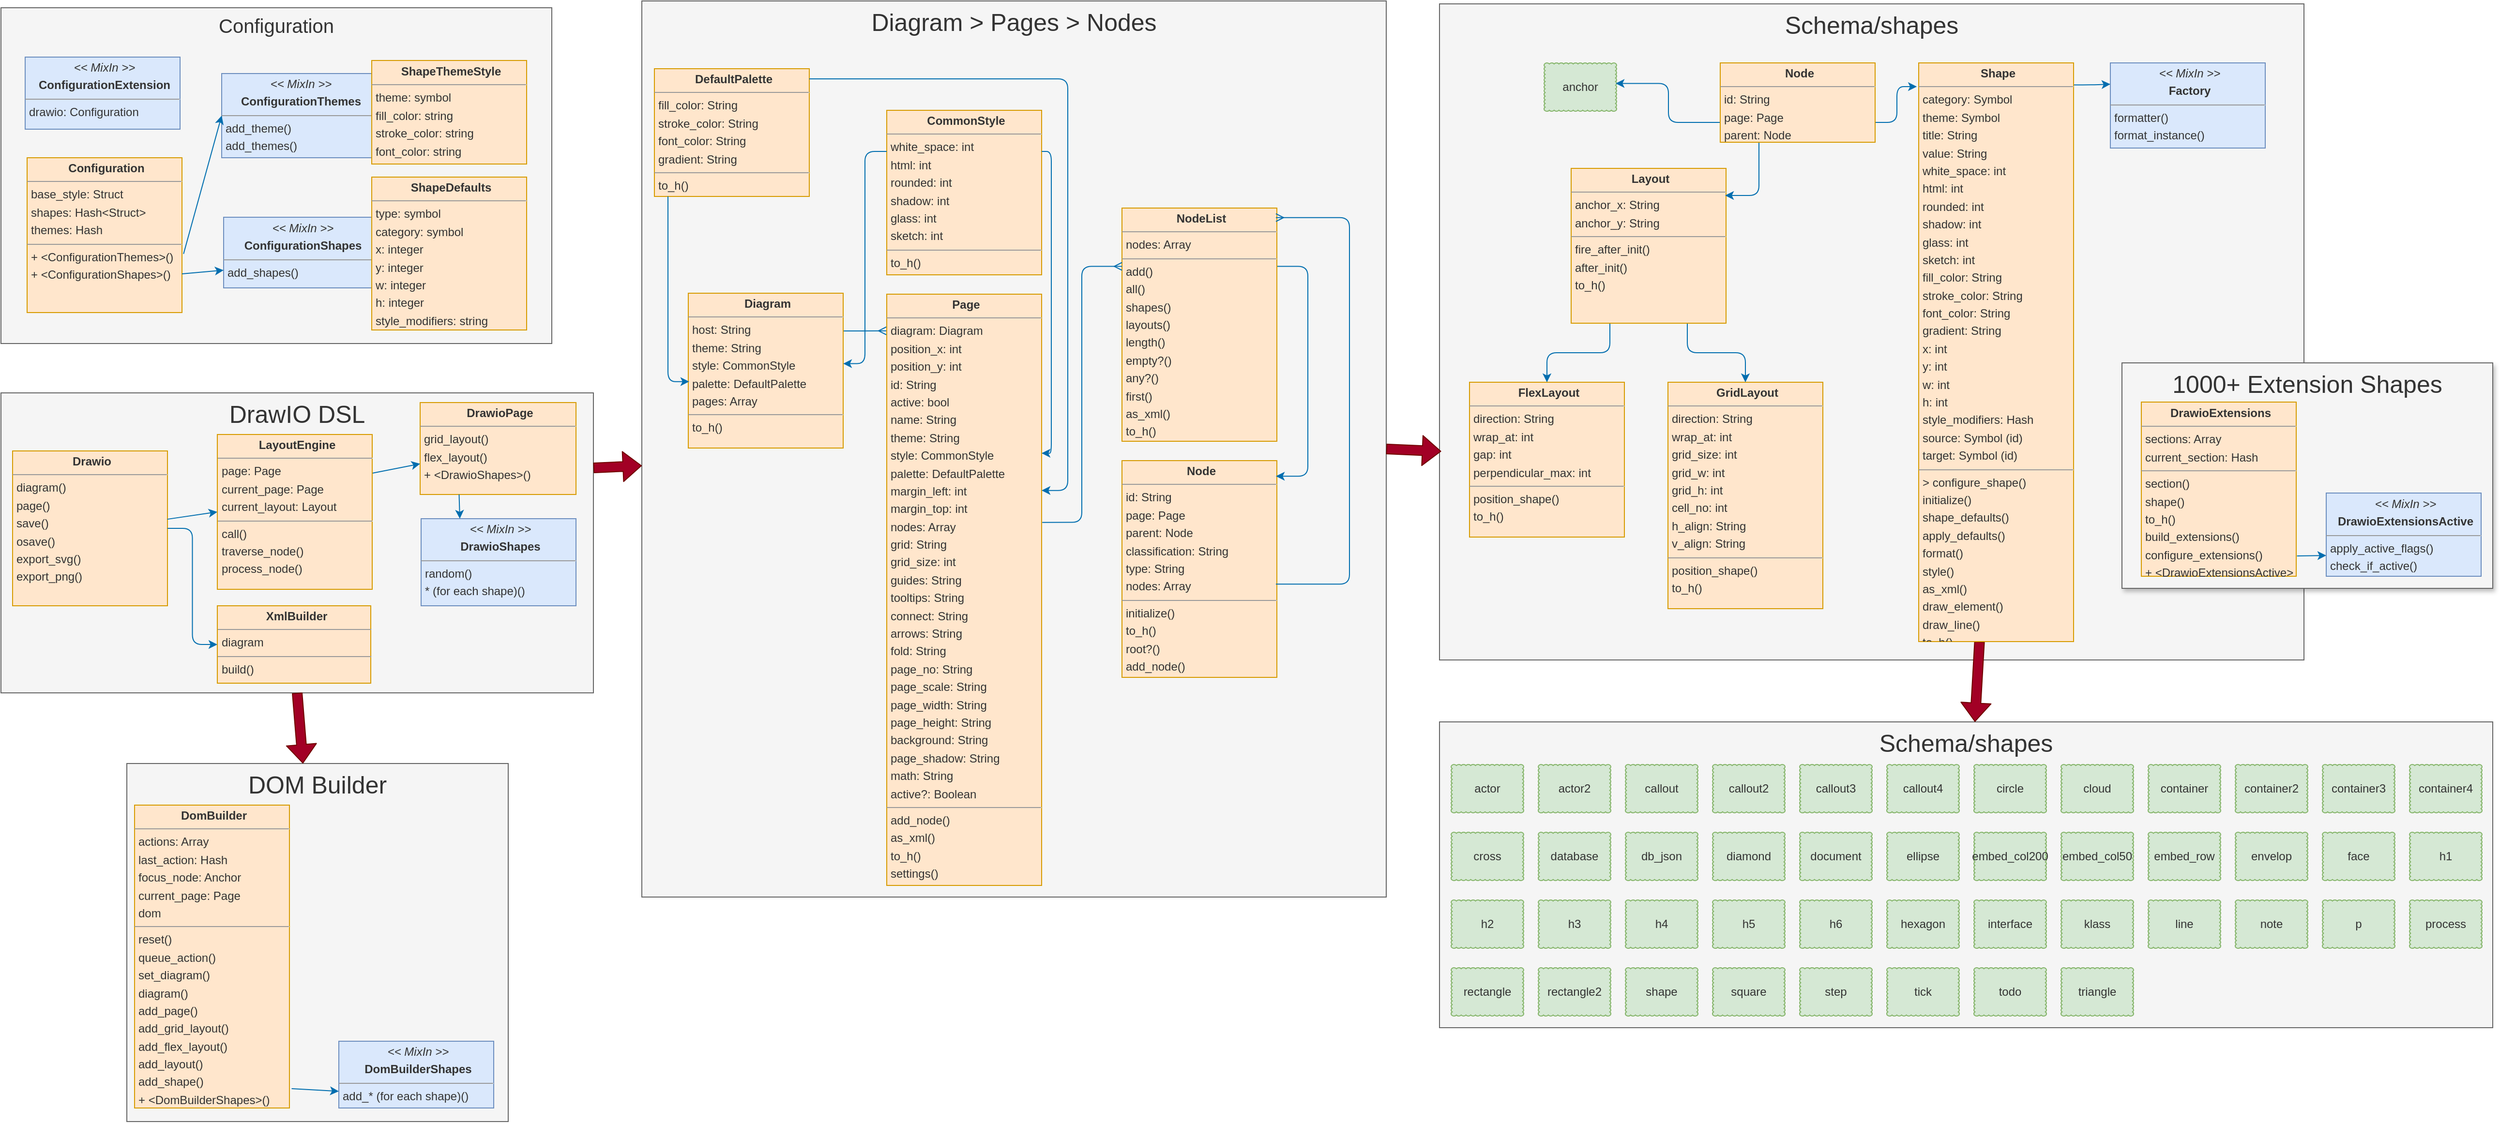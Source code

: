 <mxfile>
    <diagram id="9JO" name="Domain Modal">
        <mxGraphModel dx="1172" dy="583" grid="0" gridSize="10" guides="1" tooltips="1" connect="1" arrows="1" fold="1" page="1" pageScale="1" pageWidth="1169" pageHeight="827" background="#FFFFFF" math="0" shadow="0">
            <root>
                <mxCell id="page_root_9JO"/>
                <mxCell id="node_root_9JO" parent="page_root_9JO"/>
                <mxCell id="xuDTLIo-hNdLQv3PIFHu-1" value="Schema/shapes" style="whiteSpace=wrap;html=1;rounded=0;fillColor=#f5f5f5;strokeColor=#666666;fontColor=#333333;fontSize=25;verticalAlign=top;" parent="node_root_9JO" vertex="1">
                    <mxGeometry x="1521" y="31" width="893" height="678" as="geometry"/>
                </mxCell>
                <mxCell id="OkbvPoyOcbhmgBm-sh1m-0" value="" style="group" parent="node_root_9JO" vertex="1" connectable="0">
                    <mxGeometry x="165" y="816" width="394" height="370" as="geometry"/>
                </mxCell>
                <mxCell id="OkbvPoyOcbhmgBm-sh1m-1" value="DOM Builder" style="whiteSpace=wrap;html=1;rounded=0;fillColor=#f5f5f5;strokeColor=#666666;fontColor=#333333;fontSize=25;verticalAlign=top;" parent="OkbvPoyOcbhmgBm-sh1m-0" vertex="1">
                    <mxGeometry width="394" height="370" as="geometry"/>
                </mxCell>
                <mxCell id="OkbvPoyOcbhmgBm-sh1m-2" value="&lt;p style=&quot;margin:0px;margin-left:4px;margin-top:4px;text-align:center&quot;&gt;&lt;b&gt;DomBuilder&lt;/b&gt;&lt;/p&gt;&lt;hr size=&quot;1&quot;/&gt;&lt;p style=&quot;margin:0px;margin-left:4px;margin-top:4px&quot;&gt;actions: Array&lt;/p&gt;&lt;p style=&quot;margin:0px;margin-left:4px;margin-top:4px&quot;&gt;last_action: Hash&lt;/p&gt;&lt;p style=&quot;margin:0px;margin-left:4px;margin-top:4px&quot;&gt;focus_node: Anchor&lt;/p&gt;&lt;p style=&quot;margin:0px;margin-left:4px;margin-top:4px&quot;&gt;current_page: Page&lt;/p&gt;&lt;p style=&quot;margin:0px;margin-left:4px;margin-top:4px&quot;&gt;dom&lt;/p&gt;&lt;hr size=&quot;1&quot;/&gt;&lt;p style=&quot;margin:0px;margin-left:4px;margin-top:4px&quot;&gt;reset()&lt;/p&gt;&lt;p style=&quot;margin:0px;margin-left:4px;margin-top:4px&quot;&gt;queue_action()&lt;/p&gt;&lt;p style=&quot;margin:0px;margin-left:4px;margin-top:4px&quot;&gt;set_diagram()&lt;/p&gt;&lt;p style=&quot;margin:0px;margin-left:4px;margin-top:4px&quot;&gt;diagram()&lt;/p&gt;&lt;p style=&quot;margin:0px;margin-left:4px;margin-top:4px&quot;&gt;add_page()&lt;/p&gt;&lt;p style=&quot;margin:0px;margin-left:4px;margin-top:4px&quot;&gt;add_grid_layout()&lt;/p&gt;&lt;p style=&quot;margin:0px;margin-left:4px;margin-top:4px&quot;&gt;add_flex_layout()&lt;/p&gt;&lt;p style=&quot;margin:0px;margin-left:4px;margin-top:4px&quot;&gt;add_layout()&lt;/p&gt;&lt;p style=&quot;margin:0px;margin-left:4px;margin-top:4px&quot;&gt;add_shape()&lt;/p&gt;&lt;p style=&quot;margin:0px;margin-left:4px;margin-top:4px&quot;&gt;+ &amp;lt;DomBuilderShapes&amp;gt;()&lt;/p&gt;" style="whiteSpace=wrap;html=1;rounded=0;fillColor=#ffe6cc;strokeColor=#d79b00;fontColor=#333333;align=left;overflow=fill;fontSize=12;fontFamily=Helvetica" parent="OkbvPoyOcbhmgBm-sh1m-0" vertex="1">
                    <mxGeometry x="8" y="43" width="160" height="313" as="geometry"/>
                </mxCell>
                <mxCell id="OkbvPoyOcbhmgBm-sh1m-3" value="&lt;p style=&quot;margin:0px;margin-left:4px;margin-top:4px;text-align:center&quot;&gt;&lt;i&gt;&amp;lt;&amp;lt; MixIn &amp;gt;&amp;gt;&lt;/i&gt;&lt;/p&gt;&lt;p style=&quot;margin:0px;margin-left:4px;margin-top:4px;text-align:center&quot;&gt;&lt;b&gt;DomBuilderShapes&lt;/b&gt;&lt;/p&gt;&lt;hr size=&quot;1&quot;/&gt;&lt;p style=&quot;margin:0px;margin-left:4px;margin-top:4px&quot;&gt;add_* (for each shape)()&lt;/p&gt;" style="whiteSpace=wrap;html=1;rounded=0;fillColor=#dae8fc;strokeColor=#6c8ebf;fontColor=#333333;align=left;overflow=fill;fontSize=12;fontFamily=Helvetica" parent="OkbvPoyOcbhmgBm-sh1m-0" vertex="1">
                    <mxGeometry x="219" y="287" width="160" height="69" as="geometry"/>
                </mxCell>
                <mxCell id="OkbvPoyOcbhmgBm-sh1m-4" style="edgeStyle=none;shape=connector;rounded=1;html=1;exitX=1.014;exitY=0.936;exitDx=0;exitDy=0;entryX=0;entryY=0.75;entryDx=0;entryDy=0;labelBackgroundColor=default;fontFamily=Helvetica;fontSize=20;fontColor=default;endArrow=classic;strokeColor=#006EAF;fillColor=#1ba1e2;exitPerimeter=0;" parent="OkbvPoyOcbhmgBm-sh1m-0" source="OkbvPoyOcbhmgBm-sh1m-2" target="OkbvPoyOcbhmgBm-sh1m-3" edge="1">
                    <mxGeometry relative="1" as="geometry"/>
                </mxCell>
                <mxCell id="OkbvPoyOcbhmgBm-sh1m-20" value="" style="group" parent="node_root_9JO" vertex="1" connectable="0">
                    <mxGeometry x="35" y="433" width="612" height="310" as="geometry"/>
                </mxCell>
                <mxCell id="OkbvPoyOcbhmgBm-sh1m-10" value="DrawIO DSL" style="whiteSpace=wrap;html=1;rounded=0;fillColor=#f5f5f5;strokeColor=#666666;fontColor=#333333;fontSize=25;verticalAlign=top;" parent="OkbvPoyOcbhmgBm-sh1m-20" vertex="1">
                    <mxGeometry width="612" height="310" as="geometry"/>
                </mxCell>
                <mxCell id="OkbvPoyOcbhmgBm-sh1m-12" value="&lt;p style=&quot;margin:0px;margin-left:4px;margin-top:4px;text-align:center&quot;&gt;&lt;b&gt;Drawio&lt;/b&gt;&lt;/p&gt;&lt;hr size=&quot;1&quot;/&gt;&lt;p style=&quot;margin:0px;margin-left:4px;margin-top:4px&quot;&gt;diagram()&lt;/p&gt;&lt;p style=&quot;margin:0px;margin-left:4px;margin-top:4px&quot;&gt;page()&lt;/p&gt;&lt;p style=&quot;margin:0px;margin-left:4px;margin-top:4px&quot;&gt;save()&lt;/p&gt;&lt;p style=&quot;margin:0px;margin-left:4px;margin-top:4px&quot;&gt;osave()&lt;/p&gt;&lt;p style=&quot;margin:0px;margin-left:4px;margin-top:4px&quot;&gt;export_svg()&lt;/p&gt;&lt;p style=&quot;margin:0px;margin-left:4px;margin-top:4px&quot;&gt;export_png()&lt;/p&gt;" style="whiteSpace=wrap;html=1;rounded=0;fillColor=#ffe6cc;strokeColor=#d79b00;fontColor=#333333;align=left;overflow=fill;fontSize=12;fontFamily=Helvetica" parent="OkbvPoyOcbhmgBm-sh1m-20" vertex="1">
                    <mxGeometry x="12" y="60" width="160" height="160" as="geometry"/>
                </mxCell>
                <mxCell id="OkbvPoyOcbhmgBm-sh1m-13" value="&lt;p style=&quot;margin:0px;margin-left:4px;margin-top:4px;text-align:center&quot;&gt;&lt;b&gt;DrawioPage&lt;/b&gt;&lt;/p&gt;&lt;hr size=&quot;1&quot;/&gt;&lt;p style=&quot;margin:0px;margin-left:4px;margin-top:4px&quot;&gt;grid_layout()&lt;/p&gt;&lt;p style=&quot;margin:0px;margin-left:4px;margin-top:4px&quot;&gt;flex_layout()&lt;/p&gt;&lt;p style=&quot;margin:0px;margin-left:4px;margin-top:4px&quot;&gt;+ &amp;lt;DrawioShapes&amp;gt;()&lt;/p&gt;" style="whiteSpace=wrap;html=1;rounded=0;fillColor=#ffe6cc;strokeColor=#d79b00;fontColor=#333333;align=left;overflow=fill;fontSize=12;fontFamily=Helvetica" parent="OkbvPoyOcbhmgBm-sh1m-20" vertex="1">
                    <mxGeometry x="433" y="10" width="161" height="95" as="geometry"/>
                </mxCell>
                <mxCell id="OkbvPoyOcbhmgBm-sh1m-14" style="edgeStyle=none;shape=connector;rounded=1;html=1;exitX=0.999;exitY=0.441;exitDx=0;exitDy=0;labelBackgroundColor=default;fontFamily=Helvetica;fontSize=20;fontColor=default;endArrow=classic;strokeColor=#006EAF;fillColor=#1ba1e2;exitPerimeter=0;entryX=0;entryY=0.5;entryDx=0;entryDy=0;" parent="OkbvPoyOcbhmgBm-sh1m-20" source="OkbvPoyOcbhmgBm-sh1m-12" target="OkbvPoyOcbhmgBm-sh1m-18" edge="1">
                    <mxGeometry relative="1" as="geometry">
                        <mxPoint x="222" y="114" as="targetPoint"/>
                    </mxGeometry>
                </mxCell>
                <mxCell id="OkbvPoyOcbhmgBm-sh1m-15" value="&lt;p style=&quot;margin:0px;margin-left:4px;margin-top:4px;text-align:center&quot;&gt;&lt;i&gt;&amp;lt;&amp;lt; MixIn &amp;gt;&amp;gt;&lt;/i&gt;&lt;/p&gt;&lt;p style=&quot;margin:0px;margin-left:4px;margin-top:4px;text-align:center&quot;&gt;&lt;b&gt;DrawioShapes&lt;/b&gt;&lt;/p&gt;&lt;hr size=&quot;1&quot;/&gt;&lt;p style=&quot;margin:0px;margin-left:4px;margin-top:4px&quot;&gt;random()&lt;/p&gt;&lt;p style=&quot;margin:0px;margin-left:4px;margin-top:4px&quot;&gt;* (for each shape)()&lt;/p&gt;" style="whiteSpace=wrap;html=1;rounded=0;fillColor=#dae8fc;strokeColor=#6c8ebf;fontColor=#333333;align=left;overflow=fill;fontSize=12;fontFamily=Helvetica" parent="OkbvPoyOcbhmgBm-sh1m-20" vertex="1">
                    <mxGeometry x="434" y="130" width="160" height="90" as="geometry"/>
                </mxCell>
                <mxCell id="OkbvPoyOcbhmgBm-sh1m-16" style="edgeStyle=none;shape=connector;rounded=1;html=1;exitX=0.25;exitY=1;exitDx=0;exitDy=0;entryX=0.25;entryY=0;entryDx=0;entryDy=0;labelBackgroundColor=default;fontFamily=Helvetica;fontSize=20;fontColor=default;endArrow=classic;strokeColor=#006EAF;fillColor=#1ba1e2;" parent="OkbvPoyOcbhmgBm-sh1m-20" source="OkbvPoyOcbhmgBm-sh1m-13" target="OkbvPoyOcbhmgBm-sh1m-15" edge="1">
                    <mxGeometry relative="1" as="geometry"/>
                </mxCell>
                <mxCell id="OkbvPoyOcbhmgBm-sh1m-17" style="edgeStyle=none;shape=connector;rounded=1;html=1;exitX=1;exitY=0.25;exitDx=0;exitDy=0;labelBackgroundColor=default;fontFamily=Helvetica;fontSize=25;fontColor=default;endArrow=classic;strokeColor=#006EAF;fillColor=#1ba1e2;" parent="OkbvPoyOcbhmgBm-sh1m-20" source="OkbvPoyOcbhmgBm-sh1m-18" target="OkbvPoyOcbhmgBm-sh1m-13" edge="1">
                    <mxGeometry relative="1" as="geometry"/>
                </mxCell>
                <mxCell id="OkbvPoyOcbhmgBm-sh1m-18" value="&lt;p style=&quot;margin:0px;margin-left:4px;margin-top:4px;text-align:center&quot;&gt;&lt;b&gt;LayoutEngine&lt;/b&gt;&lt;/p&gt;&lt;hr size=&quot;1&quot;/&gt;&lt;p style=&quot;margin:0px;margin-left:4px;margin-top:4px&quot;&gt;page: Page&lt;/p&gt;&lt;p style=&quot;margin:0px;margin-left:4px;margin-top:4px&quot;&gt;current_page: Page&lt;/p&gt;&lt;p style=&quot;margin:0px;margin-left:4px;margin-top:4px&quot;&gt;current_layout: Layout&lt;/p&gt;&lt;hr size=&quot;1&quot;/&gt;&lt;p style=&quot;margin:0px;margin-left:4px;margin-top:4px&quot;&gt;call()&lt;/p&gt;&lt;p style=&quot;margin:0px;margin-left:4px;margin-top:4px&quot;&gt;traverse_node()&lt;/p&gt;&lt;p style=&quot;margin:0px;margin-left:4px;margin-top:4px&quot;&gt;process_node()&lt;/p&gt;" style="whiteSpace=wrap;html=1;rounded=0;fillColor=#ffe6cc;strokeColor=#d79b00;fontColor=#333333;align=left;overflow=fill;fontSize=12;fontFamily=Helvetica" parent="OkbvPoyOcbhmgBm-sh1m-20" vertex="1">
                    <mxGeometry x="223.5" y="43" width="160" height="160" as="geometry"/>
                </mxCell>
                <mxCell id="OkbvPoyOcbhmgBm-sh1m-19" value="&lt;p style=&quot;margin:0px;margin-left:4px;margin-top:4px;text-align:center&quot;&gt;&lt;b&gt;XmlBuilder&lt;/b&gt;&lt;/p&gt;&lt;hr size=&quot;1&quot;/&gt;&lt;p style=&quot;margin:0px;margin-left:4px;margin-top:4px&quot;&gt;diagram&lt;/p&gt;&lt;hr size=&quot;1&quot;/&gt;&lt;p style=&quot;margin:0px;margin-left:4px;margin-top:4px&quot;&gt;build()&lt;/p&gt;" style="whiteSpace=wrap;html=1;rounded=0;fillColor=#ffe6cc;strokeColor=#d79b00;fontColor=#333333;align=left;overflow=fill;fontSize=12;fontFamily=Helvetica" parent="OkbvPoyOcbhmgBm-sh1m-20" vertex="1">
                    <mxGeometry x="223.5" y="220" width="158.5" height="80" as="geometry"/>
                </mxCell>
                <mxCell id="OkbvPoyOcbhmgBm-sh1m-11" style="edgeStyle=orthogonalEdgeStyle;shape=connector;rounded=1;html=1;exitX=1;exitY=0.5;exitDx=0;exitDy=0;entryX=0;entryY=0.5;entryDx=0;entryDy=0;labelBackgroundColor=default;fontFamily=Helvetica;fontSize=25;fontColor=default;endArrow=classic;strokeColor=#006EAF;fillColor=#1ba1e2;" parent="OkbvPoyOcbhmgBm-sh1m-20" source="OkbvPoyOcbhmgBm-sh1m-12" target="OkbvPoyOcbhmgBm-sh1m-19" edge="1">
                    <mxGeometry relative="1" as="geometry"/>
                </mxCell>
                <mxCell id="-DspgZWovlFqo9uIlNDs-1" value="x" style="group" parent="node_root_9JO" vertex="1" connectable="0">
                    <mxGeometry x="697" y="28" width="769" height="926" as="geometry"/>
                </mxCell>
                <mxCell id="-DspgZWovlFqo9uIlNDs-2" value="Diagram &amp;gt; Pages &amp;gt; Nodes" style="whiteSpace=wrap;html=1;rounded=0;fillColor=#f5f5f5;strokeColor=#666666;fontColor=#333333;fontSize=25;verticalAlign=top;" parent="-DspgZWovlFqo9uIlNDs-1" vertex="1">
                    <mxGeometry width="769" height="926" as="geometry"/>
                </mxCell>
                <mxCell id="-DspgZWovlFqo9uIlNDs-3" value="&lt;p style=&quot;margin:0px;margin-left:4px;margin-top:4px;text-align:center&quot;&gt;&lt;b&gt;CommonStyle&lt;/b&gt;&lt;/p&gt;&lt;hr size=&quot;1&quot;/&gt;&lt;p style=&quot;margin:0px;margin-left:4px;margin-top:4px&quot;&gt;white_space: int&lt;/p&gt;&lt;p style=&quot;margin:0px;margin-left:4px;margin-top:4px&quot;&gt;html: int&lt;/p&gt;&lt;p style=&quot;margin:0px;margin-left:4px;margin-top:4px&quot;&gt;rounded: int&lt;/p&gt;&lt;p style=&quot;margin:0px;margin-left:4px;margin-top:4px&quot;&gt;shadow: int&lt;/p&gt;&lt;p style=&quot;margin:0px;margin-left:4px;margin-top:4px&quot;&gt;glass: int&lt;/p&gt;&lt;p style=&quot;margin:0px;margin-left:4px;margin-top:4px&quot;&gt;sketch: int&lt;/p&gt;&lt;hr size=&quot;1&quot;/&gt;&lt;p style=&quot;margin:0px;margin-left:4px;margin-top:4px&quot;&gt;to_h()&lt;/p&gt;" style="whiteSpace=wrap;html=1;rounded=0;fillColor=#ffe6cc;strokeColor=#d79b00;fontColor=#333333;align=left;overflow=fill;fontSize=12;fontFamily=Helvetica" parent="-DspgZWovlFqo9uIlNDs-1" vertex="1">
                    <mxGeometry x="253" y="113" width="160" height="170" as="geometry"/>
                </mxCell>
                <mxCell id="-DspgZWovlFqo9uIlNDs-4" value="&lt;p style=&quot;margin:0px;margin-left:4px;margin-top:4px;text-align:center&quot;&gt;&lt;b&gt;DefaultPalette&lt;/b&gt;&lt;/p&gt;&lt;hr size=&quot;1&quot;/&gt;&lt;p style=&quot;margin:0px;margin-left:4px;margin-top:4px&quot;&gt;fill_color: String&lt;/p&gt;&lt;p style=&quot;margin:0px;margin-left:4px;margin-top:4px&quot;&gt;stroke_color: String&lt;/p&gt;&lt;p style=&quot;margin:0px;margin-left:4px;margin-top:4px&quot;&gt;font_color: String&lt;/p&gt;&lt;p style=&quot;margin:0px;margin-left:4px;margin-top:4px&quot;&gt;gradient: String&lt;/p&gt;&lt;hr size=&quot;1&quot;/&gt;&lt;p style=&quot;margin:0px;margin-left:4px;margin-top:4px&quot;&gt;to_h()&lt;/p&gt;" style="whiteSpace=wrap;html=1;rounded=0;fillColor=#ffe6cc;strokeColor=#d79b00;fontColor=#333333;align=left;overflow=fill;fontSize=12;fontFamily=Helvetica" parent="-DspgZWovlFqo9uIlNDs-1" vertex="1">
                    <mxGeometry x="13" y="70" width="160" height="132" as="geometry"/>
                </mxCell>
                <mxCell id="-DspgZWovlFqo9uIlNDs-5" style="edgeStyle=none;shape=connector;rounded=1;html=1;entryX=-0.003;entryY=0.062;entryDx=0;entryDy=0;labelBackgroundColor=default;fontFamily=Helvetica;fontSize=25;fontColor=default;endArrow=ERmany;strokeColor=#006EAF;fillColor=#1ba1e2;endFill=0;entryPerimeter=0;" parent="-DspgZWovlFqo9uIlNDs-1" target="-DspgZWovlFqo9uIlNDs-14" edge="1">
                    <mxGeometry relative="1" as="geometry">
                        <mxPoint x="206" y="341" as="sourcePoint"/>
                        <mxPoint x="227" y="383.5" as="targetPoint"/>
                    </mxGeometry>
                </mxCell>
                <mxCell id="-DspgZWovlFqo9uIlNDs-6" value="&lt;p style=&quot;margin: 0px ; margin-left: 4px ; margin-top: 4px ; text-align: center&quot;&gt;&lt;b&gt;Diagram&lt;/b&gt;&lt;/p&gt;&lt;hr size=&quot;1&quot;&gt;&lt;p style=&quot;margin: 0px ; margin-left: 4px ; margin-top: 4px&quot;&gt;host: String&lt;/p&gt;&lt;p style=&quot;margin: 0px ; margin-left: 4px ; margin-top: 4px&quot;&gt;theme: String&lt;/p&gt;&lt;p style=&quot;margin: 0px ; margin-left: 4px ; margin-top: 4px&quot;&gt;style: CommonStyle&lt;/p&gt;&lt;p style=&quot;margin: 0px ; margin-left: 4px ; margin-top: 4px&quot;&gt;palette: DefaultPalette&lt;/p&gt;&lt;p style=&quot;margin: 0px ; margin-left: 4px ; margin-top: 4px&quot;&gt;pages: Array&lt;/p&gt;&lt;hr size=&quot;1&quot;&gt;&lt;p style=&quot;margin: 0px ; margin-left: 4px ; margin-top: 4px&quot;&gt;to_h()&lt;/p&gt;" style="whiteSpace=wrap;html=1;rounded=0;fillColor=#ffe6cc;strokeColor=#d79b00;fontColor=#333333;align=left;overflow=fill;fontSize=12;fontFamily=Helvetica" parent="-DspgZWovlFqo9uIlNDs-1" vertex="1">
                    <mxGeometry x="48" y="302" width="160" height="160" as="geometry"/>
                </mxCell>
                <mxCell id="-DspgZWovlFqo9uIlNDs-7" style="edgeStyle=orthogonalEdgeStyle;shape=connector;rounded=1;html=1;exitX=0;exitY=0.25;exitDx=0;exitDy=0;entryX=1;entryY=0.455;entryDx=0;entryDy=0;labelBackgroundColor=default;fontFamily=Helvetica;fontSize=25;fontColor=default;endArrow=classic;endFill=1;strokeColor=#006EAF;fillColor=#1ba1e2;entryPerimeter=0;" parent="-DspgZWovlFqo9uIlNDs-1" source="-DspgZWovlFqo9uIlNDs-3" target="-DspgZWovlFqo9uIlNDs-6" edge="1">
                    <mxGeometry relative="1" as="geometry"/>
                </mxCell>
                <mxCell id="-DspgZWovlFqo9uIlNDs-8" style="edgeStyle=elbowEdgeStyle;shape=connector;rounded=1;html=1;entryX=0.006;entryY=0.571;entryDx=0;entryDy=0;entryPerimeter=0;labelBackgroundColor=default;fontFamily=Helvetica;fontSize=25;fontColor=default;endArrow=classic;endFill=1;strokeColor=#006EAF;fillColor=#1ba1e2;" parent="-DspgZWovlFqo9uIlNDs-1" source="-DspgZWovlFqo9uIlNDs-4" target="-DspgZWovlFqo9uIlNDs-6" edge="1">
                    <mxGeometry relative="1" as="geometry">
                        <Array as="points">
                            <mxPoint x="27" y="293"/>
                        </Array>
                    </mxGeometry>
                </mxCell>
                <mxCell id="-DspgZWovlFqo9uIlNDs-9" value="&lt;p style=&quot;margin:0px;margin-left:4px;margin-top:4px;text-align:center&quot;&gt;&lt;b&gt;Node&lt;/b&gt;&lt;/p&gt;&lt;hr size=&quot;1&quot;/&gt;&lt;p style=&quot;margin:0px;margin-left:4px;margin-top:4px&quot;&gt;id: String&lt;/p&gt;&lt;p style=&quot;margin:0px;margin-left:4px;margin-top:4px&quot;&gt;page: Page&lt;/p&gt;&lt;p style=&quot;margin:0px;margin-left:4px;margin-top:4px&quot;&gt;parent: Node&lt;/p&gt;&lt;p style=&quot;margin:0px;margin-left:4px;margin-top:4px&quot;&gt;classification: String&lt;/p&gt;&lt;p style=&quot;margin:0px;margin-left:4px;margin-top:4px&quot;&gt;type: String&lt;/p&gt;&lt;p style=&quot;margin:0px;margin-left:4px;margin-top:4px&quot;&gt;nodes: Array&lt;/p&gt;&lt;hr size=&quot;1&quot;/&gt;&lt;p style=&quot;margin:0px;margin-left:4px;margin-top:4px&quot;&gt;initialize()&lt;/p&gt;&lt;p style=&quot;margin:0px;margin-left:4px;margin-top:4px&quot;&gt;to_h()&lt;/p&gt;&lt;p style=&quot;margin:0px;margin-left:4px;margin-top:4px&quot;&gt;root?()&lt;/p&gt;&lt;p style=&quot;margin:0px;margin-left:4px;margin-top:4px&quot;&gt;add_node()&lt;/p&gt;" style="whiteSpace=wrap;html=1;rounded=0;fillColor=#ffe6cc;strokeColor=#d79b00;fontColor=#333333;align=left;overflow=fill;fontSize=12;fontFamily=Helvetica" parent="-DspgZWovlFqo9uIlNDs-1" vertex="1">
                    <mxGeometry x="496" y="475" width="160" height="224" as="geometry"/>
                </mxCell>
                <mxCell id="-DspgZWovlFqo9uIlNDs-10" style="edgeStyle=elbowEdgeStyle;shape=connector;rounded=1;html=1;exitX=1;exitY=0.25;exitDx=0;exitDy=0;labelBackgroundColor=default;fontFamily=Helvetica;fontSize=25;fontColor=default;endArrow=classic;endFill=1;strokeColor=#006EAF;fillColor=#1ba1e2;entryX=0.994;entryY=0.072;entryDx=0;entryDy=0;entryPerimeter=0;" parent="-DspgZWovlFqo9uIlNDs-1" source="-DspgZWovlFqo9uIlNDs-11" target="-DspgZWovlFqo9uIlNDs-9" edge="1">
                    <mxGeometry relative="1" as="geometry">
                        <Array as="points">
                            <mxPoint x="688" y="446"/>
                        </Array>
                    </mxGeometry>
                </mxCell>
                <mxCell id="-DspgZWovlFqo9uIlNDs-11" value="&lt;p style=&quot;margin:0px;margin-left:4px;margin-top:4px;text-align:center&quot;&gt;&lt;b&gt;NodeList&lt;/b&gt;&lt;/p&gt;&lt;hr size=&quot;1&quot;/&gt;&lt;p style=&quot;margin:0px;margin-left:4px;margin-top:4px&quot;&gt;nodes: Array&lt;/p&gt;&lt;hr size=&quot;1&quot;/&gt;&lt;p style=&quot;margin:0px;margin-left:4px;margin-top:4px&quot;&gt;add()&lt;/p&gt;&lt;p style=&quot;margin:0px;margin-left:4px;margin-top:4px&quot;&gt;all()&lt;/p&gt;&lt;p style=&quot;margin:0px;margin-left:4px;margin-top:4px&quot;&gt;shapes()&lt;/p&gt;&lt;p style=&quot;margin:0px;margin-left:4px;margin-top:4px&quot;&gt;layouts()&lt;/p&gt;&lt;p style=&quot;margin:0px;margin-left:4px;margin-top:4px&quot;&gt;length()&lt;/p&gt;&lt;p style=&quot;margin:0px;margin-left:4px;margin-top:4px&quot;&gt;empty?()&lt;/p&gt;&lt;p style=&quot;margin:0px;margin-left:4px;margin-top:4px&quot;&gt;any?()&lt;/p&gt;&lt;p style=&quot;margin:0px;margin-left:4px;margin-top:4px&quot;&gt;first()&lt;/p&gt;&lt;p style=&quot;margin:0px;margin-left:4px;margin-top:4px&quot;&gt;as_xml()&lt;/p&gt;&lt;p style=&quot;margin:0px;margin-left:4px;margin-top:4px&quot;&gt;to_h()&lt;/p&gt;" style="whiteSpace=wrap;html=1;rounded=0;fillColor=#ffe6cc;strokeColor=#d79b00;fontColor=#333333;align=left;overflow=fill;fontSize=12;fontFamily=Helvetica" parent="-DspgZWovlFqo9uIlNDs-1" vertex="1">
                    <mxGeometry x="496" y="214" width="160" height="241" as="geometry"/>
                </mxCell>
                <mxCell id="-DspgZWovlFqo9uIlNDs-12" style="edgeStyle=elbowEdgeStyle;shape=connector;rounded=1;html=1;labelBackgroundColor=default;fontFamily=Helvetica;fontSize=25;fontColor=default;endArrow=ERmany;endFill=0;strokeColor=#006EAF;fillColor=#1ba1e2;exitX=0.994;exitY=0.57;exitDx=0;exitDy=0;exitPerimeter=0;entryX=0.994;entryY=0.041;entryDx=0;entryDy=0;entryPerimeter=0;" parent="-DspgZWovlFqo9uIlNDs-1" source="-DspgZWovlFqo9uIlNDs-9" target="-DspgZWovlFqo9uIlNDs-11" edge="1">
                    <mxGeometry relative="1" as="geometry">
                        <mxPoint x="565" y="538" as="targetPoint"/>
                        <Array as="points">
                            <mxPoint x="731" y="482"/>
                        </Array>
                    </mxGeometry>
                </mxCell>
                <mxCell id="-DspgZWovlFqo9uIlNDs-13" style="edgeStyle=orthogonalEdgeStyle;shape=connector;rounded=1;html=1;exitX=1.004;exitY=0.386;exitDx=0;exitDy=0;entryX=0;entryY=0.25;entryDx=0;entryDy=0;labelBackgroundColor=default;fontFamily=Helvetica;fontSize=25;fontColor=default;endArrow=ERmany;endFill=0;strokeColor=#006EAF;fillColor=#1ba1e2;exitPerimeter=0;" parent="-DspgZWovlFqo9uIlNDs-1" source="-DspgZWovlFqo9uIlNDs-14" target="-DspgZWovlFqo9uIlNDs-11" edge="1">
                    <mxGeometry relative="1" as="geometry"/>
                </mxCell>
                <mxCell id="-DspgZWovlFqo9uIlNDs-14" value="&lt;p style=&quot;margin: 0px ; margin-left: 4px ; margin-top: 4px ; text-align: center&quot;&gt;&lt;b&gt;Page&lt;/b&gt;&lt;/p&gt;&lt;hr size=&quot;1&quot;&gt;&lt;p style=&quot;margin: 0px ; margin-left: 4px ; margin-top: 4px&quot;&gt;diagram: Diagram&lt;/p&gt;&lt;p style=&quot;margin: 0px ; margin-left: 4px ; margin-top: 4px&quot;&gt;position_x: int&lt;/p&gt;&lt;p style=&quot;margin: 0px ; margin-left: 4px ; margin-top: 4px&quot;&gt;position_y: int&lt;/p&gt;&lt;p style=&quot;margin: 0px ; margin-left: 4px ; margin-top: 4px&quot;&gt;id: String&lt;/p&gt;&lt;p style=&quot;margin: 0px ; margin-left: 4px ; margin-top: 4px&quot;&gt;active: bool&lt;/p&gt;&lt;p style=&quot;margin: 0px ; margin-left: 4px ; margin-top: 4px&quot;&gt;name: String&lt;/p&gt;&lt;p style=&quot;margin: 0px ; margin-left: 4px ; margin-top: 4px&quot;&gt;theme: String&lt;/p&gt;&lt;p style=&quot;margin: 0px ; margin-left: 4px ; margin-top: 4px&quot;&gt;style: CommonStyle&lt;/p&gt;&lt;p style=&quot;margin: 0px ; margin-left: 4px ; margin-top: 4px&quot;&gt;palette: DefaultPalette&amp;nbsp;&lt;/p&gt;&lt;p style=&quot;margin: 0px ; margin-left: 4px ; margin-top: 4px&quot;&gt;margin_left: int&lt;/p&gt;&lt;p style=&quot;margin: 0px ; margin-left: 4px ; margin-top: 4px&quot;&gt;margin_top: int&lt;/p&gt;&lt;p style=&quot;margin: 0px ; margin-left: 4px ; margin-top: 4px&quot;&gt;nodes: Array&lt;/p&gt;&lt;p style=&quot;margin: 0px ; margin-left: 4px ; margin-top: 4px&quot;&gt;grid: String&lt;/p&gt;&lt;p style=&quot;margin: 0px ; margin-left: 4px ; margin-top: 4px&quot;&gt;grid_size: int&lt;/p&gt;&lt;p style=&quot;margin: 0px ; margin-left: 4px ; margin-top: 4px&quot;&gt;guides: String&lt;/p&gt;&lt;p style=&quot;margin: 0px ; margin-left: 4px ; margin-top: 4px&quot;&gt;tooltips: String&lt;/p&gt;&lt;p style=&quot;margin: 0px ; margin-left: 4px ; margin-top: 4px&quot;&gt;connect: String&lt;/p&gt;&lt;p style=&quot;margin: 0px ; margin-left: 4px ; margin-top: 4px&quot;&gt;arrows: String&lt;/p&gt;&lt;p style=&quot;margin: 0px ; margin-left: 4px ; margin-top: 4px&quot;&gt;fold: String&lt;/p&gt;&lt;p style=&quot;margin: 0px ; margin-left: 4px ; margin-top: 4px&quot;&gt;page_no: String&lt;/p&gt;&lt;p style=&quot;margin: 0px ; margin-left: 4px ; margin-top: 4px&quot;&gt;page_scale: String&lt;/p&gt;&lt;p style=&quot;margin: 0px ; margin-left: 4px ; margin-top: 4px&quot;&gt;page_width: String&lt;/p&gt;&lt;p style=&quot;margin: 0px ; margin-left: 4px ; margin-top: 4px&quot;&gt;page_height: String&lt;/p&gt;&lt;p style=&quot;margin: 0px ; margin-left: 4px ; margin-top: 4px&quot;&gt;background: String&lt;/p&gt;&lt;p style=&quot;margin: 0px ; margin-left: 4px ; margin-top: 4px&quot;&gt;page_shadow: String&lt;/p&gt;&lt;p style=&quot;margin: 0px ; margin-left: 4px ; margin-top: 4px&quot;&gt;math: String&lt;/p&gt;&lt;p style=&quot;margin: 0px ; margin-left: 4px ; margin-top: 4px&quot;&gt;active?: Boolean&lt;/p&gt;&lt;hr size=&quot;1&quot;&gt;&lt;p style=&quot;margin: 0px ; margin-left: 4px ; margin-top: 4px&quot;&gt;add_node()&lt;/p&gt;&lt;p style=&quot;margin: 0px ; margin-left: 4px ; margin-top: 4px&quot;&gt;as_xml()&lt;/p&gt;&lt;p style=&quot;margin: 0px ; margin-left: 4px ; margin-top: 4px&quot;&gt;to_h()&lt;/p&gt;&lt;p style=&quot;margin: 0px ; margin-left: 4px ; margin-top: 4px&quot;&gt;settings()&lt;/p&gt;" style="whiteSpace=wrap;html=1;rounded=0;fillColor=#ffe6cc;strokeColor=#d79b00;fontColor=#333333;align=left;overflow=fill;fontSize=12;fontFamily=Helvetica" parent="-DspgZWovlFqo9uIlNDs-1" vertex="1">
                    <mxGeometry x="253" y="303" width="160" height="611" as="geometry"/>
                </mxCell>
                <mxCell id="-DspgZWovlFqo9uIlNDs-15" style="edgeStyle=orthogonalEdgeStyle;shape=connector;rounded=1;html=1;exitX=1;exitY=0.25;exitDx=0;exitDy=0;entryX=1;entryY=0.269;entryDx=0;entryDy=0;entryPerimeter=0;labelBackgroundColor=default;fontFamily=Helvetica;fontSize=25;fontColor=default;endArrow=classic;endFill=1;strokeColor=#006EAF;fillColor=#1ba1e2;" parent="-DspgZWovlFqo9uIlNDs-1" source="-DspgZWovlFqo9uIlNDs-3" target="-DspgZWovlFqo9uIlNDs-14" edge="1">
                    <mxGeometry relative="1" as="geometry"/>
                </mxCell>
                <mxCell id="-DspgZWovlFqo9uIlNDs-16" style="edgeStyle=elbowEdgeStyle;shape=connector;rounded=1;html=1;exitX=1;exitY=0.08;exitDx=0;exitDy=0;entryX=1;entryY=0.332;entryDx=0;entryDy=0;entryPerimeter=0;labelBackgroundColor=default;fontFamily=Helvetica;fontSize=25;fontColor=default;endArrow=classic;endFill=1;strokeColor=#006EAF;fillColor=#1ba1e2;exitPerimeter=0;" parent="-DspgZWovlFqo9uIlNDs-1" source="-DspgZWovlFqo9uIlNDs-4" target="-DspgZWovlFqo9uIlNDs-14" edge="1">
                    <mxGeometry relative="1" as="geometry">
                        <Array as="points">
                            <mxPoint x="440" y="319"/>
                        </Array>
                    </mxGeometry>
                </mxCell>
                <mxCell id="ZvyaP2AF-4cOotLzi7ua-46" value="" style="group" parent="node_root_9JO" vertex="1" connectable="0">
                    <mxGeometry x="1521" y="773" width="1088" height="316" as="geometry"/>
                </mxCell>
                <mxCell id="ZvyaP2AF-4cOotLzi7ua-47" value="Schema/shapes" style="whiteSpace=wrap;html=1;rounded=0;fillColor=#f5f5f5;strokeColor=#666666;fontColor=#333333;verticalAlign=top;fontSize=25;" parent="ZvyaP2AF-4cOotLzi7ua-46" vertex="1">
                    <mxGeometry width="1088" height="316" as="geometry"/>
                </mxCell>
                <mxCell id="ZvyaP2AF-4cOotLzi7ua-48" value="actor" style="whiteSpace=wrap;html=1;rounded=0;fillColor=#d5e8d4;strokeColor=#82b366;fontColor=#333333;shape=mxgraph.basic.cloud_rect" parent="ZvyaP2AF-4cOotLzi7ua-46" vertex="1">
                    <mxGeometry x="12" y="44" width="75" height="50" as="geometry"/>
                </mxCell>
                <mxCell id="ZvyaP2AF-4cOotLzi7ua-49" value="actor2" style="whiteSpace=wrap;html=1;rounded=0;fillColor=#d5e8d4;strokeColor=#82b366;fontColor=#333333;shape=mxgraph.basic.cloud_rect" parent="ZvyaP2AF-4cOotLzi7ua-46" vertex="1">
                    <mxGeometry x="102" y="44" width="75" height="50" as="geometry"/>
                </mxCell>
                <mxCell id="ZvyaP2AF-4cOotLzi7ua-50" value="callout" style="whiteSpace=wrap;html=1;rounded=0;fillColor=#d5e8d4;strokeColor=#82b366;fontColor=#333333;shape=mxgraph.basic.cloud_rect" parent="ZvyaP2AF-4cOotLzi7ua-46" vertex="1">
                    <mxGeometry x="192" y="44" width="75" height="50" as="geometry"/>
                </mxCell>
                <mxCell id="ZvyaP2AF-4cOotLzi7ua-51" value="callout2" style="whiteSpace=wrap;html=1;rounded=0;fillColor=#d5e8d4;strokeColor=#82b366;fontColor=#333333;shape=mxgraph.basic.cloud_rect" parent="ZvyaP2AF-4cOotLzi7ua-46" vertex="1">
                    <mxGeometry x="282" y="44" width="75" height="50" as="geometry"/>
                </mxCell>
                <mxCell id="ZvyaP2AF-4cOotLzi7ua-52" value="callout3" style="whiteSpace=wrap;html=1;rounded=0;fillColor=#d5e8d4;strokeColor=#82b366;fontColor=#333333;shape=mxgraph.basic.cloud_rect" parent="ZvyaP2AF-4cOotLzi7ua-46" vertex="1">
                    <mxGeometry x="372" y="44" width="75" height="50" as="geometry"/>
                </mxCell>
                <mxCell id="ZvyaP2AF-4cOotLzi7ua-53" value="callout4" style="whiteSpace=wrap;html=1;rounded=0;fillColor=#d5e8d4;strokeColor=#82b366;fontColor=#333333;shape=mxgraph.basic.cloud_rect" parent="ZvyaP2AF-4cOotLzi7ua-46" vertex="1">
                    <mxGeometry x="462" y="44" width="75" height="50" as="geometry"/>
                </mxCell>
                <mxCell id="ZvyaP2AF-4cOotLzi7ua-54" value="circle" style="whiteSpace=wrap;html=1;rounded=0;fillColor=#d5e8d4;strokeColor=#82b366;fontColor=#333333;shape=mxgraph.basic.cloud_rect" parent="ZvyaP2AF-4cOotLzi7ua-46" vertex="1">
                    <mxGeometry x="552" y="44" width="75" height="50" as="geometry"/>
                </mxCell>
                <mxCell id="ZvyaP2AF-4cOotLzi7ua-55" value="cloud" style="whiteSpace=wrap;html=1;rounded=0;fillColor=#d5e8d4;strokeColor=#82b366;fontColor=#333333;shape=mxgraph.basic.cloud_rect" parent="ZvyaP2AF-4cOotLzi7ua-46" vertex="1">
                    <mxGeometry x="642" y="44" width="75" height="50" as="geometry"/>
                </mxCell>
                <mxCell id="ZvyaP2AF-4cOotLzi7ua-56" value="container" style="whiteSpace=wrap;html=1;rounded=0;fillColor=#d5e8d4;strokeColor=#82b366;fontColor=#333333;shape=mxgraph.basic.cloud_rect" parent="ZvyaP2AF-4cOotLzi7ua-46" vertex="1">
                    <mxGeometry x="732" y="44" width="75" height="50" as="geometry"/>
                </mxCell>
                <mxCell id="ZvyaP2AF-4cOotLzi7ua-57" value="container2" style="whiteSpace=wrap;html=1;rounded=0;fillColor=#d5e8d4;strokeColor=#82b366;fontColor=#333333;shape=mxgraph.basic.cloud_rect" parent="ZvyaP2AF-4cOotLzi7ua-46" vertex="1">
                    <mxGeometry x="822" y="44" width="75" height="50" as="geometry"/>
                </mxCell>
                <mxCell id="ZvyaP2AF-4cOotLzi7ua-58" value="container3" style="whiteSpace=wrap;html=1;rounded=0;fillColor=#d5e8d4;strokeColor=#82b366;fontColor=#333333;shape=mxgraph.basic.cloud_rect" parent="ZvyaP2AF-4cOotLzi7ua-46" vertex="1">
                    <mxGeometry x="912" y="44" width="75" height="50" as="geometry"/>
                </mxCell>
                <mxCell id="ZvyaP2AF-4cOotLzi7ua-59" value="container4" style="whiteSpace=wrap;html=1;rounded=0;fillColor=#d5e8d4;strokeColor=#82b366;fontColor=#333333;shape=mxgraph.basic.cloud_rect" parent="ZvyaP2AF-4cOotLzi7ua-46" vertex="1">
                    <mxGeometry x="1002" y="44" width="75" height="50" as="geometry"/>
                </mxCell>
                <mxCell id="ZvyaP2AF-4cOotLzi7ua-60" value="cross" style="whiteSpace=wrap;html=1;rounded=0;fillColor=#d5e8d4;strokeColor=#82b366;fontColor=#333333;shape=mxgraph.basic.cloud_rect" parent="ZvyaP2AF-4cOotLzi7ua-46" vertex="1">
                    <mxGeometry x="12" y="114" width="75" height="50" as="geometry"/>
                </mxCell>
                <mxCell id="ZvyaP2AF-4cOotLzi7ua-61" value="database" style="whiteSpace=wrap;html=1;rounded=0;fillColor=#d5e8d4;strokeColor=#82b366;fontColor=#333333;shape=mxgraph.basic.cloud_rect" parent="ZvyaP2AF-4cOotLzi7ua-46" vertex="1">
                    <mxGeometry x="102" y="114" width="75" height="50" as="geometry"/>
                </mxCell>
                <mxCell id="ZvyaP2AF-4cOotLzi7ua-62" value="db_json" style="whiteSpace=wrap;html=1;rounded=0;fillColor=#d5e8d4;strokeColor=#82b366;fontColor=#333333;shape=mxgraph.basic.cloud_rect" parent="ZvyaP2AF-4cOotLzi7ua-46" vertex="1">
                    <mxGeometry x="192" y="114" width="75" height="50" as="geometry"/>
                </mxCell>
                <mxCell id="ZvyaP2AF-4cOotLzi7ua-63" value="diamond" style="whiteSpace=wrap;html=1;rounded=0;fillColor=#d5e8d4;strokeColor=#82b366;fontColor=#333333;shape=mxgraph.basic.cloud_rect" parent="ZvyaP2AF-4cOotLzi7ua-46" vertex="1">
                    <mxGeometry x="282" y="114" width="75" height="50" as="geometry"/>
                </mxCell>
                <mxCell id="ZvyaP2AF-4cOotLzi7ua-64" value="document" style="whiteSpace=wrap;html=1;rounded=0;fillColor=#d5e8d4;strokeColor=#82b366;fontColor=#333333;shape=mxgraph.basic.cloud_rect" parent="ZvyaP2AF-4cOotLzi7ua-46" vertex="1">
                    <mxGeometry x="372" y="114" width="75" height="50" as="geometry"/>
                </mxCell>
                <mxCell id="ZvyaP2AF-4cOotLzi7ua-65" value="ellipse" style="whiteSpace=wrap;html=1;rounded=0;fillColor=#d5e8d4;strokeColor=#82b366;fontColor=#333333;shape=mxgraph.basic.cloud_rect" parent="ZvyaP2AF-4cOotLzi7ua-46" vertex="1">
                    <mxGeometry x="462" y="114" width="75" height="50" as="geometry"/>
                </mxCell>
                <mxCell id="ZvyaP2AF-4cOotLzi7ua-66" value="embed_col200" style="whiteSpace=wrap;html=1;rounded=0;fillColor=#d5e8d4;strokeColor=#82b366;fontColor=#333333;shape=mxgraph.basic.cloud_rect" parent="ZvyaP2AF-4cOotLzi7ua-46" vertex="1">
                    <mxGeometry x="552" y="114" width="75" height="50" as="geometry"/>
                </mxCell>
                <mxCell id="ZvyaP2AF-4cOotLzi7ua-67" value="embed_col50" style="whiteSpace=wrap;html=1;rounded=0;fillColor=#d5e8d4;strokeColor=#82b366;fontColor=#333333;shape=mxgraph.basic.cloud_rect" parent="ZvyaP2AF-4cOotLzi7ua-46" vertex="1">
                    <mxGeometry x="642" y="114" width="75" height="50" as="geometry"/>
                </mxCell>
                <mxCell id="ZvyaP2AF-4cOotLzi7ua-68" value="embed_row" style="whiteSpace=wrap;html=1;rounded=0;fillColor=#d5e8d4;strokeColor=#82b366;fontColor=#333333;shape=mxgraph.basic.cloud_rect" parent="ZvyaP2AF-4cOotLzi7ua-46" vertex="1">
                    <mxGeometry x="732" y="114" width="75" height="50" as="geometry"/>
                </mxCell>
                <mxCell id="ZvyaP2AF-4cOotLzi7ua-69" value="envelop" style="whiteSpace=wrap;html=1;rounded=0;fillColor=#d5e8d4;strokeColor=#82b366;fontColor=#333333;shape=mxgraph.basic.cloud_rect" parent="ZvyaP2AF-4cOotLzi7ua-46" vertex="1">
                    <mxGeometry x="822" y="114" width="75" height="50" as="geometry"/>
                </mxCell>
                <mxCell id="ZvyaP2AF-4cOotLzi7ua-70" value="face" style="whiteSpace=wrap;html=1;rounded=0;fillColor=#d5e8d4;strokeColor=#82b366;fontColor=#333333;shape=mxgraph.basic.cloud_rect" parent="ZvyaP2AF-4cOotLzi7ua-46" vertex="1">
                    <mxGeometry x="912" y="114" width="75" height="50" as="geometry"/>
                </mxCell>
                <mxCell id="ZvyaP2AF-4cOotLzi7ua-71" value="h1" style="whiteSpace=wrap;html=1;rounded=0;fillColor=#d5e8d4;strokeColor=#82b366;fontColor=#333333;shape=mxgraph.basic.cloud_rect" parent="ZvyaP2AF-4cOotLzi7ua-46" vertex="1">
                    <mxGeometry x="1002" y="114" width="75" height="50" as="geometry"/>
                </mxCell>
                <mxCell id="ZvyaP2AF-4cOotLzi7ua-72" value="h2" style="whiteSpace=wrap;html=1;rounded=0;fillColor=#d5e8d4;strokeColor=#82b366;fontColor=#333333;shape=mxgraph.basic.cloud_rect" parent="ZvyaP2AF-4cOotLzi7ua-46" vertex="1">
                    <mxGeometry x="12" y="184" width="75" height="50" as="geometry"/>
                </mxCell>
                <mxCell id="ZvyaP2AF-4cOotLzi7ua-73" value="h3" style="whiteSpace=wrap;html=1;rounded=0;fillColor=#d5e8d4;strokeColor=#82b366;fontColor=#333333;shape=mxgraph.basic.cloud_rect" parent="ZvyaP2AF-4cOotLzi7ua-46" vertex="1">
                    <mxGeometry x="102" y="184" width="75" height="50" as="geometry"/>
                </mxCell>
                <mxCell id="ZvyaP2AF-4cOotLzi7ua-74" value="h4" style="whiteSpace=wrap;html=1;rounded=0;fillColor=#d5e8d4;strokeColor=#82b366;fontColor=#333333;shape=mxgraph.basic.cloud_rect" parent="ZvyaP2AF-4cOotLzi7ua-46" vertex="1">
                    <mxGeometry x="192" y="184" width="75" height="50" as="geometry"/>
                </mxCell>
                <mxCell id="ZvyaP2AF-4cOotLzi7ua-75" value="h5" style="whiteSpace=wrap;html=1;rounded=0;fillColor=#d5e8d4;strokeColor=#82b366;fontColor=#333333;shape=mxgraph.basic.cloud_rect" parent="ZvyaP2AF-4cOotLzi7ua-46" vertex="1">
                    <mxGeometry x="282" y="184" width="75" height="50" as="geometry"/>
                </mxCell>
                <mxCell id="ZvyaP2AF-4cOotLzi7ua-76" value="h6" style="whiteSpace=wrap;html=1;rounded=0;fillColor=#d5e8d4;strokeColor=#82b366;fontColor=#333333;shape=mxgraph.basic.cloud_rect" parent="ZvyaP2AF-4cOotLzi7ua-46" vertex="1">
                    <mxGeometry x="372" y="184" width="75" height="50" as="geometry"/>
                </mxCell>
                <mxCell id="ZvyaP2AF-4cOotLzi7ua-77" value="hexagon" style="whiteSpace=wrap;html=1;rounded=0;fillColor=#d5e8d4;strokeColor=#82b366;fontColor=#333333;shape=mxgraph.basic.cloud_rect" parent="ZvyaP2AF-4cOotLzi7ua-46" vertex="1">
                    <mxGeometry x="462" y="184" width="75" height="50" as="geometry"/>
                </mxCell>
                <mxCell id="ZvyaP2AF-4cOotLzi7ua-78" value="interface" style="whiteSpace=wrap;html=1;rounded=0;fillColor=#d5e8d4;strokeColor=#82b366;fontColor=#333333;shape=mxgraph.basic.cloud_rect" parent="ZvyaP2AF-4cOotLzi7ua-46" vertex="1">
                    <mxGeometry x="552" y="184" width="75" height="50" as="geometry"/>
                </mxCell>
                <mxCell id="ZvyaP2AF-4cOotLzi7ua-79" value="klass" style="whiteSpace=wrap;html=1;rounded=0;fillColor=#d5e8d4;strokeColor=#82b366;fontColor=#333333;shape=mxgraph.basic.cloud_rect" parent="ZvyaP2AF-4cOotLzi7ua-46" vertex="1">
                    <mxGeometry x="642" y="184" width="75" height="50" as="geometry"/>
                </mxCell>
                <mxCell id="ZvyaP2AF-4cOotLzi7ua-80" value="line" style="whiteSpace=wrap;html=1;rounded=0;fillColor=#d5e8d4;strokeColor=#82b366;fontColor=#333333;shape=mxgraph.basic.cloud_rect" parent="ZvyaP2AF-4cOotLzi7ua-46" vertex="1">
                    <mxGeometry x="732" y="184" width="75" height="50" as="geometry"/>
                </mxCell>
                <mxCell id="ZvyaP2AF-4cOotLzi7ua-81" value="note" style="whiteSpace=wrap;html=1;rounded=0;fillColor=#d5e8d4;strokeColor=#82b366;fontColor=#333333;shape=mxgraph.basic.cloud_rect" parent="ZvyaP2AF-4cOotLzi7ua-46" vertex="1">
                    <mxGeometry x="822" y="184" width="75" height="50" as="geometry"/>
                </mxCell>
                <mxCell id="ZvyaP2AF-4cOotLzi7ua-82" value="p" style="whiteSpace=wrap;html=1;rounded=0;fillColor=#d5e8d4;strokeColor=#82b366;fontColor=#333333;shape=mxgraph.basic.cloud_rect" parent="ZvyaP2AF-4cOotLzi7ua-46" vertex="1">
                    <mxGeometry x="912" y="184" width="75" height="50" as="geometry"/>
                </mxCell>
                <mxCell id="ZvyaP2AF-4cOotLzi7ua-83" value="process" style="whiteSpace=wrap;html=1;rounded=0;fillColor=#d5e8d4;strokeColor=#82b366;fontColor=#333333;shape=mxgraph.basic.cloud_rect" parent="ZvyaP2AF-4cOotLzi7ua-46" vertex="1">
                    <mxGeometry x="1002" y="184" width="75" height="50" as="geometry"/>
                </mxCell>
                <mxCell id="ZvyaP2AF-4cOotLzi7ua-84" value="rectangle" style="whiteSpace=wrap;html=1;rounded=0;fillColor=#d5e8d4;strokeColor=#82b366;fontColor=#333333;shape=mxgraph.basic.cloud_rect" parent="ZvyaP2AF-4cOotLzi7ua-46" vertex="1">
                    <mxGeometry x="12" y="254" width="75" height="50" as="geometry"/>
                </mxCell>
                <mxCell id="ZvyaP2AF-4cOotLzi7ua-85" value="rectangle2" style="whiteSpace=wrap;html=1;rounded=0;fillColor=#d5e8d4;strokeColor=#82b366;fontColor=#333333;shape=mxgraph.basic.cloud_rect" parent="ZvyaP2AF-4cOotLzi7ua-46" vertex="1">
                    <mxGeometry x="102" y="254" width="75" height="50" as="geometry"/>
                </mxCell>
                <mxCell id="ZvyaP2AF-4cOotLzi7ua-86" value="shape" style="whiteSpace=wrap;html=1;rounded=0;fillColor=#d5e8d4;strokeColor=#82b366;fontColor=#333333;shape=mxgraph.basic.cloud_rect" parent="ZvyaP2AF-4cOotLzi7ua-46" vertex="1">
                    <mxGeometry x="192" y="254" width="75" height="50" as="geometry"/>
                </mxCell>
                <mxCell id="ZvyaP2AF-4cOotLzi7ua-87" value="square" style="whiteSpace=wrap;html=1;rounded=0;fillColor=#d5e8d4;strokeColor=#82b366;fontColor=#333333;shape=mxgraph.basic.cloud_rect" parent="ZvyaP2AF-4cOotLzi7ua-46" vertex="1">
                    <mxGeometry x="282" y="254" width="75" height="50" as="geometry"/>
                </mxCell>
                <mxCell id="ZvyaP2AF-4cOotLzi7ua-88" value="step" style="whiteSpace=wrap;html=1;rounded=0;fillColor=#d5e8d4;strokeColor=#82b366;fontColor=#333333;shape=mxgraph.basic.cloud_rect" parent="ZvyaP2AF-4cOotLzi7ua-46" vertex="1">
                    <mxGeometry x="372" y="254" width="75" height="50" as="geometry"/>
                </mxCell>
                <mxCell id="ZvyaP2AF-4cOotLzi7ua-89" value="tick" style="whiteSpace=wrap;html=1;rounded=0;fillColor=#d5e8d4;strokeColor=#82b366;fontColor=#333333;shape=mxgraph.basic.cloud_rect" parent="ZvyaP2AF-4cOotLzi7ua-46" vertex="1">
                    <mxGeometry x="462" y="254" width="75" height="50" as="geometry"/>
                </mxCell>
                <mxCell id="ZvyaP2AF-4cOotLzi7ua-90" value="todo" style="whiteSpace=wrap;html=1;rounded=0;fillColor=#d5e8d4;strokeColor=#82b366;fontColor=#333333;shape=mxgraph.basic.cloud_rect" parent="ZvyaP2AF-4cOotLzi7ua-46" vertex="1">
                    <mxGeometry x="552" y="254" width="75" height="50" as="geometry"/>
                </mxCell>
                <mxCell id="ZvyaP2AF-4cOotLzi7ua-91" value="triangle" style="whiteSpace=wrap;html=1;rounded=0;fillColor=#d5e8d4;strokeColor=#82b366;fontColor=#333333;shape=mxgraph.basic.cloud_rect" parent="ZvyaP2AF-4cOotLzi7ua-46" vertex="1">
                    <mxGeometry x="642" y="254" width="75" height="50" as="geometry"/>
                </mxCell>
                <mxCell id="ZvyaP2AF-4cOotLzi7ua-95" value="" style="group" parent="node_root_9JO" vertex="1" connectable="0">
                    <mxGeometry x="2226" y="402" width="383" height="233" as="geometry"/>
                </mxCell>
                <mxCell id="OkbvPoyOcbhmgBm-sh1m-6" value="1000+ Extension Shapes" style="whiteSpace=wrap;html=1;rounded=0;fillColor=#f5f5f5;strokeColor=#666666;fontColor=#333333;fontSize=25;verticalAlign=top;shadow=1;" parent="ZvyaP2AF-4cOotLzi7ua-95" vertex="1">
                    <mxGeometry width="383" height="233" as="geometry"/>
                </mxCell>
                <mxCell id="OkbvPoyOcbhmgBm-sh1m-7" value="&lt;p style=&quot;margin:0px;margin-left:4px;margin-top:4px;text-align:center&quot;&gt;&lt;i&gt;&amp;lt;&amp;lt; MixIn &amp;gt;&amp;gt;&lt;/i&gt;&lt;/p&gt;&lt;p style=&quot;margin:0px;margin-left:4px;margin-top:4px;text-align:center&quot;&gt;&lt;b&gt;DrawioExtensionsActive&lt;/b&gt;&lt;/p&gt;&lt;hr size=&quot;1&quot;/&gt;&lt;p style=&quot;margin:0px;margin-left:4px;margin-top:4px&quot;&gt;apply_active_flags()&lt;/p&gt;&lt;p style=&quot;margin:0px;margin-left:4px;margin-top:4px&quot;&gt;check_if_active()&lt;/p&gt;" style="whiteSpace=wrap;html=1;rounded=0;fillColor=#dae8fc;strokeColor=#6c8ebf;fontColor=#333333;align=left;overflow=fill;fontSize=12;fontFamily=Helvetica" parent="ZvyaP2AF-4cOotLzi7ua-95" vertex="1">
                    <mxGeometry x="211" y="134.5" width="160" height="86" as="geometry"/>
                </mxCell>
                <mxCell id="OkbvPoyOcbhmgBm-sh1m-9" value="&lt;p style=&quot;margin:0px;margin-left:4px;margin-top:4px;text-align:center&quot;&gt;&lt;b&gt;DrawioExtensions&lt;/b&gt;&lt;/p&gt;&lt;hr size=&quot;1&quot;/&gt;&lt;p style=&quot;margin:0px;margin-left:4px;margin-top:4px&quot;&gt;sections: Array&lt;/p&gt;&lt;p style=&quot;margin:0px;margin-left:4px;margin-top:4px&quot;&gt;current_section: Hash&lt;/p&gt;&lt;hr size=&quot;1&quot;/&gt;&lt;p style=&quot;margin:0px;margin-left:4px;margin-top:4px&quot;&gt;section()&lt;/p&gt;&lt;p style=&quot;margin:0px;margin-left:4px;margin-top:4px&quot;&gt;shape()&lt;/p&gt;&lt;p style=&quot;margin:0px;margin-left:4px;margin-top:4px&quot;&gt;to_h()&lt;/p&gt;&lt;p style=&quot;margin:0px;margin-left:4px;margin-top:4px&quot;&gt;build_extensions()&lt;/p&gt;&lt;p style=&quot;margin:0px;margin-left:4px;margin-top:4px&quot;&gt;configure_extensions()&lt;/p&gt;&lt;p style=&quot;margin:0px;margin-left:4px;margin-top:4px&quot;&gt;+ &amp;lt;DrawioExtensionsActive&amp;gt;()&lt;/p&gt;" style="whiteSpace=wrap;html=1;rounded=0;fillColor=#ffe6cc;strokeColor=#d79b00;fontColor=#333333;align=left;overflow=fill;fontSize=12;fontFamily=Helvetica" parent="ZvyaP2AF-4cOotLzi7ua-95" vertex="1">
                    <mxGeometry x="20" y="40.5" width="160" height="180" as="geometry"/>
                </mxCell>
                <mxCell id="OkbvPoyOcbhmgBm-sh1m-8" style="edgeStyle=none;shape=connector;rounded=1;html=1;exitX=1.005;exitY=0.883;exitDx=0;exitDy=0;entryX=0;entryY=0.75;entryDx=0;entryDy=0;labelBackgroundColor=default;fontFamily=Helvetica;fontSize=20;fontColor=default;endArrow=classic;strokeColor=#006EAF;fillColor=#1ba1e2;exitPerimeter=0;" parent="ZvyaP2AF-4cOotLzi7ua-95" source="OkbvPoyOcbhmgBm-sh1m-9" target="OkbvPoyOcbhmgBm-sh1m-7" edge="1">
                    <mxGeometry relative="1" as="geometry"/>
                </mxCell>
                <mxCell id="xuDTLIo-hNdLQv3PIFHu-2" value="&lt;p style=&quot;margin:0px;margin-left:4px;margin-top:4px;text-align:center&quot;&gt;&lt;b&gt;FlexLayout&lt;/b&gt;&lt;/p&gt;&lt;hr size=&quot;1&quot;/&gt;&lt;p style=&quot;margin:0px;margin-left:4px;margin-top:4px&quot;&gt;direction: String&lt;/p&gt;&lt;p style=&quot;margin:0px;margin-left:4px;margin-top:4px&quot;&gt;wrap_at: int&lt;/p&gt;&lt;p style=&quot;margin:0px;margin-left:4px;margin-top:4px&quot;&gt;gap: int&lt;/p&gt;&lt;p style=&quot;margin:0px;margin-left:4px;margin-top:4px&quot;&gt;perpendicular_max: int&lt;/p&gt;&lt;hr size=&quot;1&quot;/&gt;&lt;p style=&quot;margin:0px;margin-left:4px;margin-top:4px&quot;&gt;position_shape()&lt;/p&gt;&lt;p style=&quot;margin:0px;margin-left:4px;margin-top:4px&quot;&gt;to_h()&lt;/p&gt;" style="whiteSpace=wrap;html=1;rounded=0;fillColor=#ffe6cc;strokeColor=#d79b00;fontColor=#333333;align=left;overflow=fill;fontSize=12;fontFamily=Helvetica" parent="node_root_9JO" vertex="1">
                    <mxGeometry x="1552" y="422" width="160" height="160" as="geometry"/>
                </mxCell>
                <mxCell id="xuDTLIo-hNdLQv3PIFHu-3" value="&lt;p style=&quot;margin:0px;margin-left:4px;margin-top:4px;text-align:center&quot;&gt;&lt;b&gt;GridLayout&lt;/b&gt;&lt;/p&gt;&lt;hr size=&quot;1&quot;/&gt;&lt;p style=&quot;margin:0px;margin-left:4px;margin-top:4px&quot;&gt;direction: String&lt;/p&gt;&lt;p style=&quot;margin:0px;margin-left:4px;margin-top:4px&quot;&gt;wrap_at: int&lt;/p&gt;&lt;p style=&quot;margin:0px;margin-left:4px;margin-top:4px&quot;&gt;grid_size: int&lt;/p&gt;&lt;p style=&quot;margin:0px;margin-left:4px;margin-top:4px&quot;&gt;grid_w: int&lt;/p&gt;&lt;p style=&quot;margin:0px;margin-left:4px;margin-top:4px&quot;&gt;grid_h: int&lt;/p&gt;&lt;p style=&quot;margin:0px;margin-left:4px;margin-top:4px&quot;&gt;cell_no: int&lt;/p&gt;&lt;p style=&quot;margin:0px;margin-left:4px;margin-top:4px&quot;&gt;h_align: String&lt;/p&gt;&lt;p style=&quot;margin:0px;margin-left:4px;margin-top:4px&quot;&gt;v_align: String&lt;/p&gt;&lt;hr size=&quot;1&quot;/&gt;&lt;p style=&quot;margin:0px;margin-left:4px;margin-top:4px&quot;&gt;position_shape()&lt;/p&gt;&lt;p style=&quot;margin:0px;margin-left:4px;margin-top:4px&quot;&gt;to_h()&lt;/p&gt;" style="whiteSpace=wrap;html=1;rounded=0;fillColor=#ffe6cc;strokeColor=#d79b00;fontColor=#333333;align=left;overflow=fill;fontSize=12;fontFamily=Helvetica" parent="node_root_9JO" vertex="1">
                    <mxGeometry x="1757" y="422" width="160" height="234" as="geometry"/>
                </mxCell>
                <mxCell id="xuDTLIo-hNdLQv3PIFHu-4" style="edgeStyle=orthogonalEdgeStyle;shape=connector;rounded=1;html=1;exitX=0.75;exitY=1;exitDx=0;exitDy=0;entryX=0.5;entryY=0;entryDx=0;entryDy=0;labelBackgroundColor=default;fontFamily=Helvetica;fontSize=25;fontColor=default;endArrow=classic;endFill=1;strokeColor=#006EAF;fillColor=#1ba1e2;" parent="node_root_9JO" source="xuDTLIo-hNdLQv3PIFHu-6" target="xuDTLIo-hNdLQv3PIFHu-3" edge="1">
                    <mxGeometry relative="1" as="geometry"/>
                </mxCell>
                <mxCell id="xuDTLIo-hNdLQv3PIFHu-5" style="edgeStyle=orthogonalEdgeStyle;shape=connector;rounded=1;html=1;exitX=0.25;exitY=1;exitDx=0;exitDy=0;entryX=0.5;entryY=0;entryDx=0;entryDy=0;labelBackgroundColor=default;fontFamily=Helvetica;fontSize=25;fontColor=default;endArrow=classic;endFill=1;strokeColor=#006EAF;fillColor=#1ba1e2;" parent="node_root_9JO" source="xuDTLIo-hNdLQv3PIFHu-6" target="xuDTLIo-hNdLQv3PIFHu-2" edge="1">
                    <mxGeometry relative="1" as="geometry"/>
                </mxCell>
                <mxCell id="xuDTLIo-hNdLQv3PIFHu-6" value="&lt;p style=&quot;margin:0px;margin-left:4px;margin-top:4px;text-align:center&quot;&gt;&lt;b&gt;Layout&lt;/b&gt;&lt;/p&gt;&lt;hr size=&quot;1&quot;/&gt;&lt;p style=&quot;margin:0px;margin-left:4px;margin-top:4px&quot;&gt;anchor_x: String&lt;/p&gt;&lt;p style=&quot;margin:0px;margin-left:4px;margin-top:4px&quot;&gt;anchor_y: String&lt;/p&gt;&lt;hr size=&quot;1&quot;/&gt;&lt;p style=&quot;margin:0px;margin-left:4px;margin-top:4px&quot;&gt;fire_after_init()&lt;/p&gt;&lt;p style=&quot;margin:0px;margin-left:4px;margin-top:4px&quot;&gt;after_init()&lt;/p&gt;&lt;p style=&quot;margin:0px;margin-left:4px;margin-top:4px&quot;&gt;to_h()&lt;/p&gt;" style="whiteSpace=wrap;html=1;rounded=0;fillColor=#ffe6cc;strokeColor=#d79b00;fontColor=#333333;align=left;overflow=fill;fontSize=12;fontFamily=Helvetica" parent="node_root_9JO" vertex="1">
                    <mxGeometry x="1657" y="201" width="160" height="160" as="geometry"/>
                </mxCell>
                <mxCell id="xuDTLIo-hNdLQv3PIFHu-7" value="anchor" style="whiteSpace=wrap;html=1;rounded=0;fillColor=#d5e8d4;strokeColor=#82b366;fontColor=#333333;shape=mxgraph.basic.cloud_rect" parent="node_root_9JO" vertex="1">
                    <mxGeometry x="1629" y="92" width="75" height="50" as="geometry"/>
                </mxCell>
                <mxCell id="xuDTLIo-hNdLQv3PIFHu-8" value="&lt;p style=&quot;margin:0px;margin-left:4px;margin-top:4px;text-align:center&quot;&gt;&lt;i&gt;&amp;lt;&amp;lt; MixIn &amp;gt;&amp;gt;&lt;/i&gt;&lt;/p&gt;&lt;p style=&quot;margin:0px;margin-left:4px;margin-top:4px;text-align:center&quot;&gt;&lt;b&gt;Factory&lt;/b&gt;&lt;/p&gt;&lt;hr size=&quot;1&quot;/&gt;&lt;p style=&quot;margin:0px;margin-left:4px;margin-top:4px&quot;&gt;formatter()&lt;/p&gt;&lt;p style=&quot;margin:0px;margin-left:4px;margin-top:4px&quot;&gt;format_instance()&lt;/p&gt;" style="whiteSpace=wrap;html=1;rounded=0;fillColor=#dae8fc;strokeColor=#6c8ebf;fontColor=#333333;align=left;overflow=fill;fontSize=12;fontFamily=Helvetica" parent="node_root_9JO" vertex="1">
                    <mxGeometry x="2214" y="92" width="160" height="88" as="geometry"/>
                </mxCell>
                <mxCell id="xuDTLIo-hNdLQv3PIFHu-9" style="edgeStyle=orthogonalEdgeStyle;shape=connector;rounded=1;html=1;exitX=1;exitY=0.038;exitDx=0;exitDy=0;entryX=0;entryY=0.25;entryDx=0;entryDy=0;labelBackgroundColor=default;fontFamily=Helvetica;fontSize=25;fontColor=default;endArrow=classic;endFill=1;strokeColor=#006EAF;fillColor=#1ba1e2;exitPerimeter=0;" parent="node_root_9JO" source="xuDTLIo-hNdLQv3PIFHu-10" target="xuDTLIo-hNdLQv3PIFHu-8" edge="1">
                    <mxGeometry relative="1" as="geometry"/>
                </mxCell>
                <mxCell id="ZvyaP2AF-4cOotLzi7ua-104" value="" style="edgeStyle=none;shape=flexArrow;rounded=1;html=1;labelBackgroundColor=default;fontFamily=Helvetica;fontSize=25;fontColor=default;endArrow=classic;endFill=1;startSize=2;strokeColor=#6F0000;fillColor=#a20025;" parent="node_root_9JO" source="xuDTLIo-hNdLQv3PIFHu-10" target="ZvyaP2AF-4cOotLzi7ua-47" edge="1">
                    <mxGeometry relative="1" as="geometry"/>
                </mxCell>
                <mxCell id="xuDTLIo-hNdLQv3PIFHu-10" value="&lt;p style=&quot;margin:0px;margin-left:4px;margin-top:4px;text-align:center&quot;&gt;&lt;b&gt;Shape&lt;/b&gt;&lt;/p&gt;&lt;hr size=&quot;1&quot;/&gt;&lt;p style=&quot;margin:0px;margin-left:4px;margin-top:4px&quot;&gt;category: Symbol&lt;/p&gt;&lt;p style=&quot;margin:0px;margin-left:4px;margin-top:4px&quot;&gt;theme: Symbol&lt;/p&gt;&lt;p style=&quot;margin:0px;margin-left:4px;margin-top:4px&quot;&gt;title: String&lt;/p&gt;&lt;p style=&quot;margin:0px;margin-left:4px;margin-top:4px&quot;&gt;value: String&lt;/p&gt;&lt;p style=&quot;margin:0px;margin-left:4px;margin-top:4px&quot;&gt;white_space: int&lt;/p&gt;&lt;p style=&quot;margin:0px;margin-left:4px;margin-top:4px&quot;&gt;html: int&lt;/p&gt;&lt;p style=&quot;margin:0px;margin-left:4px;margin-top:4px&quot;&gt;rounded: int&lt;/p&gt;&lt;p style=&quot;margin:0px;margin-left:4px;margin-top:4px&quot;&gt;shadow: int&lt;/p&gt;&lt;p style=&quot;margin:0px;margin-left:4px;margin-top:4px&quot;&gt;glass: int&lt;/p&gt;&lt;p style=&quot;margin:0px;margin-left:4px;margin-top:4px&quot;&gt;sketch: int&lt;/p&gt;&lt;p style=&quot;margin:0px;margin-left:4px;margin-top:4px&quot;&gt;fill_color: String&lt;/p&gt;&lt;p style=&quot;margin:0px;margin-left:4px;margin-top:4px&quot;&gt;stroke_color: String&lt;/p&gt;&lt;p style=&quot;margin:0px;margin-left:4px;margin-top:4px&quot;&gt;font_color: String&lt;/p&gt;&lt;p style=&quot;margin:0px;margin-left:4px;margin-top:4px&quot;&gt;gradient: String&lt;/p&gt;&lt;p style=&quot;margin:0px;margin-left:4px;margin-top:4px&quot;&gt;x: int&lt;/p&gt;&lt;p style=&quot;margin:0px;margin-left:4px;margin-top:4px&quot;&gt;y: int&lt;/p&gt;&lt;p style=&quot;margin:0px;margin-left:4px;margin-top:4px&quot;&gt;w: int&lt;/p&gt;&lt;p style=&quot;margin:0px;margin-left:4px;margin-top:4px&quot;&gt;h: int&lt;/p&gt;&lt;p style=&quot;margin:0px;margin-left:4px;margin-top:4px&quot;&gt;style_modifiers: Hash&lt;/p&gt;&lt;p style=&quot;margin:0px;margin-left:4px;margin-top:4px&quot;&gt;source: Symbol (id)&lt;/p&gt;&lt;p style=&quot;margin:0px;margin-left:4px;margin-top:4px&quot;&gt;target: Symbol (id)&lt;/p&gt;&lt;hr size=&quot;1&quot;/&gt;&lt;p style=&quot;margin:0px;margin-left:4px;margin-top:4px&quot;&gt;&amp;gt; configure_shape()&lt;/p&gt;&lt;p style=&quot;margin:0px;margin-left:4px;margin-top:4px&quot;&gt;initialize()&lt;/p&gt;&lt;p style=&quot;margin:0px;margin-left:4px;margin-top:4px&quot;&gt;shape_defaults()&lt;/p&gt;&lt;p style=&quot;margin:0px;margin-left:4px;margin-top:4px&quot;&gt;apply_defaults()&lt;/p&gt;&lt;p style=&quot;margin:0px;margin-left:4px;margin-top:4px&quot;&gt;format()&lt;/p&gt;&lt;p style=&quot;margin:0px;margin-left:4px;margin-top:4px&quot;&gt;style()&lt;/p&gt;&lt;p style=&quot;margin:0px;margin-left:4px;margin-top:4px&quot;&gt;as_xml()&lt;/p&gt;&lt;p style=&quot;margin:0px;margin-left:4px;margin-top:4px&quot;&gt;draw_element()&lt;/p&gt;&lt;p style=&quot;margin:0px;margin-left:4px;margin-top:4px&quot;&gt;draw_line()&lt;/p&gt;&lt;p style=&quot;margin:0px;margin-left:4px;margin-top:4px&quot;&gt;to_h()&lt;/p&gt;" style="whiteSpace=wrap;html=1;rounded=0;fillColor=#ffe6cc;strokeColor=#d79b00;fontColor=#333333;align=left;overflow=fill;fontSize=12;fontFamily=Helvetica" parent="node_root_9JO" vertex="1">
                    <mxGeometry x="2016" y="92" width="160" height="598" as="geometry"/>
                </mxCell>
                <mxCell id="xuDTLIo-hNdLQv3PIFHu-11" style="edgeStyle=orthogonalEdgeStyle;shape=connector;rounded=1;html=1;exitX=0;exitY=0.75;exitDx=0;exitDy=0;entryX=0.987;entryY=0.425;entryDx=0;entryDy=0;entryPerimeter=0;labelBackgroundColor=default;fontFamily=Helvetica;fontSize=25;fontColor=default;endArrow=classic;endFill=1;strokeColor=#006EAF;fillColor=#1ba1e2;" parent="node_root_9JO" source="xuDTLIo-hNdLQv3PIFHu-14" target="xuDTLIo-hNdLQv3PIFHu-7" edge="1">
                    <mxGeometry relative="1" as="geometry"/>
                </mxCell>
                <mxCell id="ZvyaP2AF-4cOotLzi7ua-97" style="edgeStyle=orthogonalEdgeStyle;shape=connector;rounded=1;html=1;exitX=1;exitY=0.75;exitDx=0;exitDy=0;labelBackgroundColor=default;fontFamily=Helvetica;fontSize=25;fontColor=default;endArrow=classic;endFill=1;strokeColor=#006EAF;fillColor=#1ba1e2;entryX=-0.012;entryY=0.041;entryDx=0;entryDy=0;entryPerimeter=0;" parent="node_root_9JO" source="xuDTLIo-hNdLQv3PIFHu-14" target="xuDTLIo-hNdLQv3PIFHu-10" edge="1">
                    <mxGeometry relative="1" as="geometry"/>
                </mxCell>
                <mxCell id="ZvyaP2AF-4cOotLzi7ua-99" style="edgeStyle=orthogonalEdgeStyle;shape=connector;rounded=1;html=1;exitX=0.25;exitY=1;exitDx=0;exitDy=0;entryX=0.994;entryY=0.175;entryDx=0;entryDy=0;entryPerimeter=0;labelBackgroundColor=default;fontFamily=Helvetica;fontSize=25;fontColor=default;endArrow=classic;endFill=1;strokeColor=#006EAF;fillColor=#1ba1e2;" parent="node_root_9JO" source="xuDTLIo-hNdLQv3PIFHu-14" target="xuDTLIo-hNdLQv3PIFHu-6" edge="1">
                    <mxGeometry relative="1" as="geometry"/>
                </mxCell>
                <mxCell id="xuDTLIo-hNdLQv3PIFHu-14" value="&lt;p style=&quot;margin:0px;margin-left:4px;margin-top:4px;text-align:center&quot;&gt;&lt;b&gt;Node&lt;/b&gt;&lt;/p&gt;&lt;hr size=&quot;1&quot;/&gt;&lt;p style=&quot;margin:0px;margin-left:4px;margin-top:4px&quot;&gt;id: String&lt;/p&gt;&lt;p style=&quot;margin:0px;margin-left:4px;margin-top:4px&quot;&gt;page: Page&lt;/p&gt;&lt;p style=&quot;margin:0px;margin-left:4px;margin-top:4px&quot;&gt;parent: Node&lt;/p&gt;&lt;p style=&quot;margin:0px;margin-left:4px;margin-top:4px&quot;&gt;classification: String&lt;/p&gt;&lt;p style=&quot;margin:0px;margin-left:4px;margin-top:4px&quot;&gt;type: String&lt;/p&gt;&lt;p style=&quot;margin:0px;margin-left:4px;margin-top:4px&quot;&gt;nodes: Array&lt;/p&gt;&lt;hr size=&quot;1&quot;/&gt;&lt;p style=&quot;margin:0px;margin-left:4px;margin-top:4px&quot;&gt;initialize()&lt;/p&gt;&lt;p style=&quot;margin:0px;margin-left:4px;margin-top:4px&quot;&gt;to_h()&lt;/p&gt;&lt;p style=&quot;margin:0px;margin-left:4px;margin-top:4px&quot;&gt;root?()&lt;/p&gt;&lt;p style=&quot;margin:0px;margin-left:4px;margin-top:4px&quot;&gt;add_node()&lt;/p&gt;" style="whiteSpace=wrap;html=1;rounded=0;fillColor=#ffe6cc;strokeColor=#d79b00;fontColor=#333333;align=left;overflow=fill;fontSize=12;fontFamily=Helvetica" parent="node_root_9JO" vertex="1">
                    <mxGeometry x="1811" y="92" width="160" height="82" as="geometry"/>
                </mxCell>
                <mxCell id="ZvyaP2AF-4cOotLzi7ua-100" style="shape=flexArrow;rounded=1;html=1;exitX=0.5;exitY=1;exitDx=0;exitDy=0;labelBackgroundColor=default;fontFamily=Helvetica;fontSize=25;fontColor=default;endArrow=classic;endFill=1;strokeColor=#6F0000;fillColor=#a20025;startSize=2;" parent="node_root_9JO" source="OkbvPoyOcbhmgBm-sh1m-10" target="OkbvPoyOcbhmgBm-sh1m-1" edge="1">
                    <mxGeometry relative="1" as="geometry"/>
                </mxCell>
                <mxCell id="ZvyaP2AF-4cOotLzi7ua-102" style="edgeStyle=none;shape=flexArrow;rounded=1;html=1;exitX=1;exitY=0.25;exitDx=0;exitDy=0;labelBackgroundColor=default;fontFamily=Helvetica;fontSize=25;fontColor=default;endArrow=classic;endFill=1;startSize=2;strokeColor=#6F0000;fillColor=#a20025;" parent="node_root_9JO" source="OkbvPoyOcbhmgBm-sh1m-10" target="-DspgZWovlFqo9uIlNDs-2" edge="1">
                    <mxGeometry relative="1" as="geometry"/>
                </mxCell>
                <mxCell id="ZvyaP2AF-4cOotLzi7ua-103" style="edgeStyle=none;shape=flexArrow;rounded=1;html=1;exitX=1;exitY=0.5;exitDx=0;exitDy=0;entryX=0.002;entryY=0.682;entryDx=0;entryDy=0;entryPerimeter=0;labelBackgroundColor=default;fontFamily=Helvetica;fontSize=25;fontColor=default;endArrow=classic;endFill=1;startSize=2;strokeColor=#6F0000;fillColor=#a20025;" parent="node_root_9JO" source="-DspgZWovlFqo9uIlNDs-2" target="xuDTLIo-hNdLQv3PIFHu-1" edge="1">
                    <mxGeometry relative="1" as="geometry"/>
                </mxCell>
                <mxCell id="1" value="" style="group" vertex="1" connectable="0" parent="node_root_9JO">
                    <mxGeometry x="35" y="35" width="569" height="347" as="geometry"/>
                </mxCell>
                <mxCell id="p1n56-78arLZspwxZ9LU-1" value="Configuration" style="whiteSpace=wrap;html=1;rounded=0;fillColor=#f5f5f5;strokeColor=#666666;fontColor=#333333;verticalAlign=top;fontSize=20;" parent="1" vertex="1">
                    <mxGeometry width="569" height="347" as="geometry"/>
                </mxCell>
                <mxCell id="p1n56-78arLZspwxZ9LU-4" value="&lt;p style=&quot;margin:0px;margin-left:4px;margin-top:4px;text-align:center&quot;&gt;&lt;b&gt;Configuration&lt;/b&gt;&lt;/p&gt;&lt;hr size=&quot;1&quot;/&gt;&lt;p style=&quot;margin:0px;margin-left:4px;margin-top:4px&quot;&gt;base_style: Struct&lt;/p&gt;&lt;p style=&quot;margin:0px;margin-left:4px;margin-top:4px&quot;&gt;shapes: Hash&amp;lt;Struct&amp;gt;&lt;/p&gt;&lt;p style=&quot;margin:0px;margin-left:4px;margin-top:4px&quot;&gt;themes: Hash&lt;/p&gt;&lt;hr size=&quot;1&quot;/&gt;&lt;p style=&quot;margin:0px;margin-left:4px;margin-top:4px&quot;&gt;+ &amp;lt;ConfigurationThemes&amp;gt;()&lt;/p&gt;&lt;p style=&quot;margin:0px;margin-left:4px;margin-top:4px&quot;&gt;+ &amp;lt;ConfigurationShapes&amp;gt;()&lt;/p&gt;" style="whiteSpace=wrap;html=1;rounded=0;fillColor=#ffe6cc;strokeColor=#d79b00;fontColor=#333333;align=left;overflow=fill;fontSize=12;fontFamily=Helvetica" parent="1" vertex="1">
                    <mxGeometry x="27" y="155" width="160" height="160" as="geometry"/>
                </mxCell>
                <mxCell id="p1n56-78arLZspwxZ9LU-5" value="&lt;p style=&quot;margin:0px;margin-left:4px;margin-top:4px;text-align:center&quot;&gt;&lt;i&gt;&amp;lt;&amp;lt; MixIn &amp;gt;&amp;gt;&lt;/i&gt;&lt;/p&gt;&lt;p style=&quot;margin:0px;margin-left:4px;margin-top:4px;text-align:center&quot;&gt;&lt;b&gt;ConfigurationExtension&lt;/b&gt;&lt;/p&gt;&lt;hr size=&quot;1&quot;/&gt;&lt;p style=&quot;margin:0px;margin-left:4px;margin-top:4px&quot;&gt;drawio: Configuration&lt;/p&gt;" style="whiteSpace=wrap;html=1;rounded=0;fillColor=#dae8fc;strokeColor=#6c8ebf;fontColor=#333333;align=left;overflow=fill;fontSize=12;fontFamily=Helvetica" parent="1" vertex="1">
                    <mxGeometry x="25" y="51" width="160" height="74.5" as="geometry"/>
                </mxCell>
                <mxCell id="p1n56-78arLZspwxZ9LU-6" value="&lt;p style=&quot;margin:0px;margin-left:4px;margin-top:4px;text-align:center&quot;&gt;&lt;i&gt;&amp;lt;&amp;lt; MixIn &amp;gt;&amp;gt;&lt;/i&gt;&lt;/p&gt;&lt;p style=&quot;margin:0px;margin-left:4px;margin-top:4px;text-align:center&quot;&gt;&lt;b&gt;ConfigurationShapes&lt;/b&gt;&lt;/p&gt;&lt;hr size=&quot;1&quot;/&gt;&lt;p style=&quot;margin:0px;margin-left:4px;margin-top:4px&quot;&gt;add_shapes()&lt;/p&gt;" style="whiteSpace=wrap;html=1;rounded=0;fillColor=#dae8fc;strokeColor=#6c8ebf;fontColor=#333333;align=left;overflow=fill;fontSize=12;fontFamily=Helvetica" parent="1" vertex="1">
                    <mxGeometry x="230" y="216.5" width="160" height="73" as="geometry"/>
                </mxCell>
                <mxCell id="p1n56-78arLZspwxZ9LU-7" style="edgeStyle=none;html=1;entryX=0;entryY=0.75;entryDx=0;entryDy=0;fontSize=20;fillColor=#1ba1e2;strokeColor=#006EAF;exitX=1;exitY=0.75;exitDx=0;exitDy=0;" parent="1" source="p1n56-78arLZspwxZ9LU-4" target="p1n56-78arLZspwxZ9LU-6" edge="1">
                    <mxGeometry relative="1" as="geometry">
                        <mxPoint x="183" y="176" as="sourcePoint"/>
                    </mxGeometry>
                </mxCell>
                <mxCell id="p1n56-78arLZspwxZ9LU-8" value="&lt;p style=&quot;margin:0px;margin-left:4px;margin-top:4px;text-align:center&quot;&gt;&lt;i&gt;&amp;lt;&amp;lt; MixIn &amp;gt;&amp;gt;&lt;/i&gt;&lt;/p&gt;&lt;p style=&quot;margin:0px;margin-left:4px;margin-top:4px;text-align:center&quot;&gt;&lt;b&gt;ConfigurationThemes&lt;/b&gt;&lt;/p&gt;&lt;hr size=&quot;1&quot;/&gt;&lt;p style=&quot;margin:0px;margin-left:4px;margin-top:4px&quot;&gt;add_theme()&lt;/p&gt;&lt;p style=&quot;margin:0px;margin-left:4px;margin-top:4px&quot;&gt;add_themes()&lt;/p&gt;" style="whiteSpace=wrap;html=1;rounded=0;fillColor=#dae8fc;strokeColor=#6c8ebf;fontColor=#333333;align=left;overflow=fill;fontSize=12;fontFamily=Helvetica" parent="1" vertex="1">
                    <mxGeometry x="228" y="68" width="160" height="87" as="geometry"/>
                </mxCell>
                <mxCell id="p1n56-78arLZspwxZ9LU-9" style="edgeStyle=none;shape=connector;rounded=1;html=1;exitX=1.01;exitY=0.621;exitDx=0;exitDy=0;labelBackgroundColor=default;fontFamily=Helvetica;fontSize=20;fontColor=default;endArrow=classic;strokeColor=#006EAF;fillColor=#1ba1e2;exitPerimeter=0;entryX=0;entryY=0.5;entryDx=0;entryDy=0;" parent="1" source="p1n56-78arLZspwxZ9LU-4" target="p1n56-78arLZspwxZ9LU-8" edge="1">
                    <mxGeometry relative="1" as="geometry"/>
                </mxCell>
                <mxCell id="p1n56-78arLZspwxZ9LU-2" value="&lt;p style=&quot;margin:0px;margin-left:4px;margin-top:4px;text-align:center&quot;&gt;&lt;b&gt;ShapeDefaults&lt;/b&gt;&lt;/p&gt;&lt;hr size=&quot;1&quot;/&gt;&lt;p style=&quot;margin:0px;margin-left:4px;margin-top:4px&quot;&gt;type: symbol&lt;/p&gt;&lt;p style=&quot;margin:0px;margin-left:4px;margin-top:4px&quot;&gt;category: symbol&lt;/p&gt;&lt;p style=&quot;margin:0px;margin-left:4px;margin-top:4px&quot;&gt;x: integer&lt;/p&gt;&lt;p style=&quot;margin:0px;margin-left:4px;margin-top:4px&quot;&gt;y: integer&lt;/p&gt;&lt;p style=&quot;margin:0px;margin-left:4px;margin-top:4px&quot;&gt;w: integer&lt;/p&gt;&lt;p style=&quot;margin:0px;margin-left:4px;margin-top:4px&quot;&gt;h: integer&lt;/p&gt;&lt;p style=&quot;margin:0px;margin-left:4px;margin-top:4px&quot;&gt;style_modifiers: string&lt;/p&gt;" style="whiteSpace=wrap;html=1;rounded=0;fillColor=#ffe6cc;strokeColor=#d79b00;fontColor=#333333;align=left;overflow=fill;fontSize=12;fontFamily=Helvetica" parent="1" vertex="1">
                    <mxGeometry x="383" y="175" width="160" height="158" as="geometry"/>
                </mxCell>
                <mxCell id="p1n56-78arLZspwxZ9LU-3" value="&lt;p style=&quot;margin:0px;margin-left:4px;margin-top:4px;text-align:center&quot;&gt;&lt;b&gt;ShapeThemeStyle&lt;/b&gt;&lt;/p&gt;&lt;hr size=&quot;1&quot;/&gt;&lt;p style=&quot;margin:0px;margin-left:4px;margin-top:4px&quot;&gt;theme: symbol&lt;/p&gt;&lt;p style=&quot;margin:0px;margin-left:4px;margin-top:4px&quot;&gt;fill_color: string&lt;/p&gt;&lt;p style=&quot;margin:0px;margin-left:4px;margin-top:4px&quot;&gt;stroke_color: string&lt;/p&gt;&lt;p style=&quot;margin:0px;margin-left:4px;margin-top:4px&quot;&gt;font_color: string&lt;/p&gt;" style="whiteSpace=wrap;html=1;rounded=0;fillColor=#ffe6cc;strokeColor=#d79b00;fontColor=#333333;align=left;overflow=fill;fontSize=12;fontFamily=Helvetica" parent="1" vertex="1">
                    <mxGeometry x="383" y="54.5" width="160" height="107" as="geometry"/>
                </mxCell>
            </root>
        </mxGraphModel>
    </diagram>
    <diagram id="xK1QwlmVjy0tM9_Ur9DR" name="Page-2">
        <mxGraphModel dx="2558" dy="127" grid="1" gridSize="10" guides="1" tooltips="1" connect="1" arrows="1" fold="1" page="1" pageScale="1" pageWidth="1654" pageHeight="1169" math="0" shadow="0">
            <root>
                <mxCell id="C9nWzA3Ec9eiNIFnb_up-0"/>
                <mxCell id="C9nWzA3Ec9eiNIFnb_up-1" parent="C9nWzA3Ec9eiNIFnb_up-0"/>
                <mxCell id="AG2We_rC4ZABQSoUwN3x-0" value="" style="group" vertex="1" connectable="0" parent="C9nWzA3Ec9eiNIFnb_up-1">
                    <mxGeometry x="920" y="1220" width="792" height="391" as="geometry"/>
                </mxCell>
                <mxCell id="qNDvFymuShC94W42NVlu-1" value="Formatters" style="whiteSpace=wrap;html=1;rounded=0;fillColor=#f5f5f5;strokeColor=#666666;fontColor=#333333;fontSize=25;verticalAlign=top;" vertex="1" parent="AG2We_rC4ZABQSoUwN3x-0">
                    <mxGeometry width="792" height="391" as="geometry"/>
                </mxCell>
                <mxCell id="qNDvFymuShC94W42NVlu-2" value="&lt;p style=&quot;margin:0px;margin-left:4px;margin-top:4px;text-align:center&quot;&gt;&lt;b&gt;HtmlBuilder&lt;/b&gt;&lt;/p&gt;&lt;hr size=&quot;1&quot;/&gt;&lt;p style=&quot;margin:0px;margin-left:4px;margin-top:4px&quot;&gt;element_style_defaults: Hash&lt;/p&gt;&lt;hr size=&quot;1&quot;/&gt;&lt;p style=&quot;margin:0px;margin-left:4px;margin-top:4px&quot;&gt;default_for()&lt;/p&gt;&lt;p style=&quot;margin:0px;margin-left:4px;margin-top:4px&quot;&gt;style_for()&lt;/p&gt;&lt;p style=&quot;margin:0px;margin-left:4px;margin-top:4px&quot;&gt;empty?()&lt;/p&gt;&lt;p style=&quot;margin:0px;margin-left:4px;margin-top:4px&quot;&gt;exist?()&lt;/p&gt;&lt;p style=&quot;margin:0px;margin-left:4px;margin-top:4px&quot;&gt;as_html()&lt;/p&gt;&lt;p style=&quot;margin:0px;margin-left:4px;margin-top:4px&quot;&gt;hr()&lt;/p&gt;&lt;p style=&quot;margin:0px;margin-left:4px;margin-top:4px&quot;&gt;b()&lt;/p&gt;&lt;p style=&quot;margin:0px;margin-left:4px;margin-top:4px&quot;&gt;p()&lt;/p&gt;&lt;p style=&quot;margin:0px;margin-left:4px;margin-top:4px&quot;&gt;add_line()&lt;/p&gt;&lt;p style=&quot;margin:0px;margin-left:4px;margin-top:4px&quot;&gt;add_placeholder()&lt;/p&gt;&lt;p style=&quot;margin:0px;margin-left:4px;margin-top:4px&quot;&gt;group()&lt;/p&gt;&lt;p style=&quot;margin:0px;margin-left:4px;margin-top:4px&quot;&gt;build_lines()&lt;/p&gt;&lt;p style=&quot;margin:0px;margin-left:4px;margin-top:4px&quot;&gt;lines()&lt;/p&gt;&lt;p style=&quot;margin:0px;margin-left:4px;margin-top:4px&quot;&gt;groups()&lt;/p&gt;" style="whiteSpace=wrap;html=1;rounded=0;fillColor=#ffe6cc;strokeColor=#d79b00;fontColor=#333333;align=left;overflow=fill;fontSize=12;fontFamily=Helvetica" vertex="1" parent="AG2We_rC4ZABQSoUwN3x-0">
                    <mxGeometry x="408" y="44" width="160" height="327" as="geometry"/>
                </mxCell>
                <mxCell id="qNDvFymuShC94W42NVlu-3" style="edgeStyle=none;shape=connector;rounded=1;html=1;exitX=1;exitY=0.5;exitDx=0;exitDy=0;entryX=0;entryY=0.25;entryDx=0;entryDy=0;labelBackgroundColor=default;fontFamily=Helvetica;fontSize=25;fontColor=default;endArrow=classic;strokeColor=#006EAF;fillColor=#1ba1e2;" edge="1" parent="AG2We_rC4ZABQSoUwN3x-0" source="qNDvFymuShC94W42NVlu-4" target="qNDvFymuShC94W42NVlu-2">
                    <mxGeometry relative="1" as="geometry"/>
                </mxCell>
                <mxCell id="qNDvFymuShC94W42NVlu-4" value="&lt;p style=&quot;margin:0px;margin-left:4px;margin-top:4px;text-align:center&quot;&gt;&lt;b&gt;BaseFormatter&lt;/b&gt;&lt;/p&gt;&lt;hr size=&quot;1&quot;/&gt;&lt;p style=&quot;margin:0px;margin-left:4px;margin-top:4px&quot;&gt;html: String&lt;/p&gt;&lt;hr size=&quot;1&quot;/&gt;&lt;p style=&quot;margin:0px;margin-left:4px;margin-top:4px&quot;&gt;empty?()&lt;/p&gt;&lt;p style=&quot;margin:0px;margin-left:4px;margin-top:4px&quot;&gt;as_html()&lt;/p&gt;" style="whiteSpace=wrap;html=1;rounded=0;fillColor=#ffe6cc;strokeColor=#d79b00;fontColor=#333333;align=left;overflow=fill;fontSize=12;fontFamily=Helvetica" vertex="1" parent="AG2We_rC4ZABQSoUwN3x-0">
                    <mxGeometry x="115" y="50" width="160" height="93" as="geometry"/>
                </mxCell>
                <mxCell id="qNDvFymuShC94W42NVlu-5" value="&lt;p style=&quot;margin:0px;margin-left:4px;margin-top:4px;text-align:center&quot;&gt;&lt;b&gt;InterfaceFormatter&lt;/b&gt;&lt;/p&gt;&lt;hr size=&quot;1&quot;/&gt;&lt;p style=&quot;margin:0px;margin-left:4px;margin-top:4px&quot;&gt;header()&lt;/p&gt;&lt;p style=&quot;margin:0px;margin-left:4px;margin-top:4px&quot;&gt;field()&lt;/p&gt;&lt;p style=&quot;margin:0px;margin-left:4px;margin-top:4px&quot;&gt;method()&lt;/p&gt;&lt;p style=&quot;margin:0px;margin-left:4px;margin-top:4px&quot;&gt;as_html()&lt;/p&gt;" style="whiteSpace=wrap;html=1;rounded=0;fillColor=#ffe6cc;strokeColor=#d79b00;fontColor=#333333;align=left;overflow=fill;fontSize=12;fontFamily=Helvetica" vertex="1" parent="AG2We_rC4ZABQSoUwN3x-0">
                    <mxGeometry x="16.5" y="188" width="160" height="108" as="geometry"/>
                </mxCell>
                <mxCell id="qNDvFymuShC94W42NVlu-6" style="edgeStyle=none;shape=connector;rounded=1;html=1;exitX=0.25;exitY=1;exitDx=0;exitDy=0;entryX=0.5;entryY=0;entryDx=0;entryDy=0;labelBackgroundColor=default;fontFamily=Helvetica;fontSize=25;fontColor=default;endArrow=classic;strokeColor=#006EAF;fillColor=#1ba1e2;" edge="1" parent="AG2We_rC4ZABQSoUwN3x-0" source="qNDvFymuShC94W42NVlu-4" target="qNDvFymuShC94W42NVlu-5">
                    <mxGeometry relative="1" as="geometry"/>
                </mxCell>
                <mxCell id="qNDvFymuShC94W42NVlu-7" value="&lt;p style=&quot;margin:0px;margin-left:4px;margin-top:4px;text-align:center&quot;&gt;&lt;b&gt;KlassFormatter&lt;/b&gt;&lt;/p&gt;&lt;hr size=&quot;1&quot;/&gt;&lt;p style=&quot;margin:0px;margin-left:4px;margin-top:4px&quot;&gt;header()&lt;/p&gt;&lt;p style=&quot;margin:0px;margin-left:4px;margin-top:4px&quot;&gt;field()&lt;/p&gt;&lt;p style=&quot;margin:0px;margin-left:4px;margin-top:4px&quot;&gt;method()&lt;/p&gt;&lt;p style=&quot;margin:0px;margin-left:4px;margin-top:4px&quot;&gt;as_html()&lt;/p&gt;" style="whiteSpace=wrap;html=1;rounded=0;fillColor=#ffe6cc;strokeColor=#d79b00;fontColor=#333333;align=left;overflow=fill;fontSize=12;fontFamily=Helvetica" vertex="1" parent="AG2We_rC4ZABQSoUwN3x-0">
                    <mxGeometry x="191.5" y="188" width="160" height="108" as="geometry"/>
                </mxCell>
                <mxCell id="qNDvFymuShC94W42NVlu-8" style="edgeStyle=none;shape=connector;rounded=1;html=1;exitX=0.75;exitY=1;exitDx=0;exitDy=0;entryX=0.5;entryY=0;entryDx=0;entryDy=0;labelBackgroundColor=default;fontFamily=Helvetica;fontSize=25;fontColor=default;endArrow=classic;strokeColor=#006EAF;fillColor=#1ba1e2;" edge="1" parent="AG2We_rC4ZABQSoUwN3x-0" source="qNDvFymuShC94W42NVlu-4" target="qNDvFymuShC94W42NVlu-7">
                    <mxGeometry relative="1" as="geometry"/>
                </mxCell>
                <mxCell id="qNDvFymuShC94W42NVlu-9" value="&lt;p style=&quot;margin:0px;margin-left:4px;margin-top:4px;text-align:center&quot;&gt;&lt;b&gt;StyleBuilder&lt;/b&gt;&lt;/p&gt;&lt;hr size=&quot;1&quot;/&gt;&lt;p style=&quot;margin:0px;margin-left:4px;margin-top:4px&quot;&gt;defaults: Hash&lt;/p&gt;&lt;p style=&quot;margin:0px;margin-left:4px;margin-top:4px&quot;&gt;custom: Hash&lt;/p&gt;&lt;hr size=&quot;1&quot;/&gt;&lt;p style=&quot;margin:0px;margin-left:4px;margin-top:4px&quot;&gt;customize()&lt;/p&gt;&lt;p style=&quot;margin:0px;margin-left:4px;margin-top:4px&quot;&gt;style()&lt;/p&gt;&lt;p style=&quot;margin:0px;margin-left:4px;margin-top:4px&quot;&gt;style_attribute()&lt;/p&gt;&lt;p style=&quot;margin:0px;margin-left:4px;margin-top:4px&quot;&gt;build()&lt;/p&gt;" style="whiteSpace=wrap;html=1;rounded=0;fillColor=#ffe6cc;strokeColor=#d79b00;fontColor=#333333;align=left;overflow=fill;fontSize=12;fontFamily=Helvetica" vertex="1" parent="AG2We_rC4ZABQSoUwN3x-0">
                    <mxGeometry x="609" y="55" width="160" height="160" as="geometry"/>
                </mxCell>
                <mxCell id="qNDvFymuShC94W42NVlu-10" style="edgeStyle=none;shape=connector;rounded=1;html=1;exitX=1;exitY=0.25;exitDx=0;exitDy=0;entryX=0;entryY=0.5;entryDx=0;entryDy=0;labelBackgroundColor=default;fontFamily=Helvetica;fontSize=25;fontColor=default;endArrow=classic;strokeColor=#006EAF;fillColor=#1ba1e2;" edge="1" parent="AG2We_rC4ZABQSoUwN3x-0" source="qNDvFymuShC94W42NVlu-2" target="qNDvFymuShC94W42NVlu-9">
                    <mxGeometry relative="1" as="geometry"/>
                </mxCell>
            </root>
        </mxGraphModel>
    </diagram>
</mxfile>